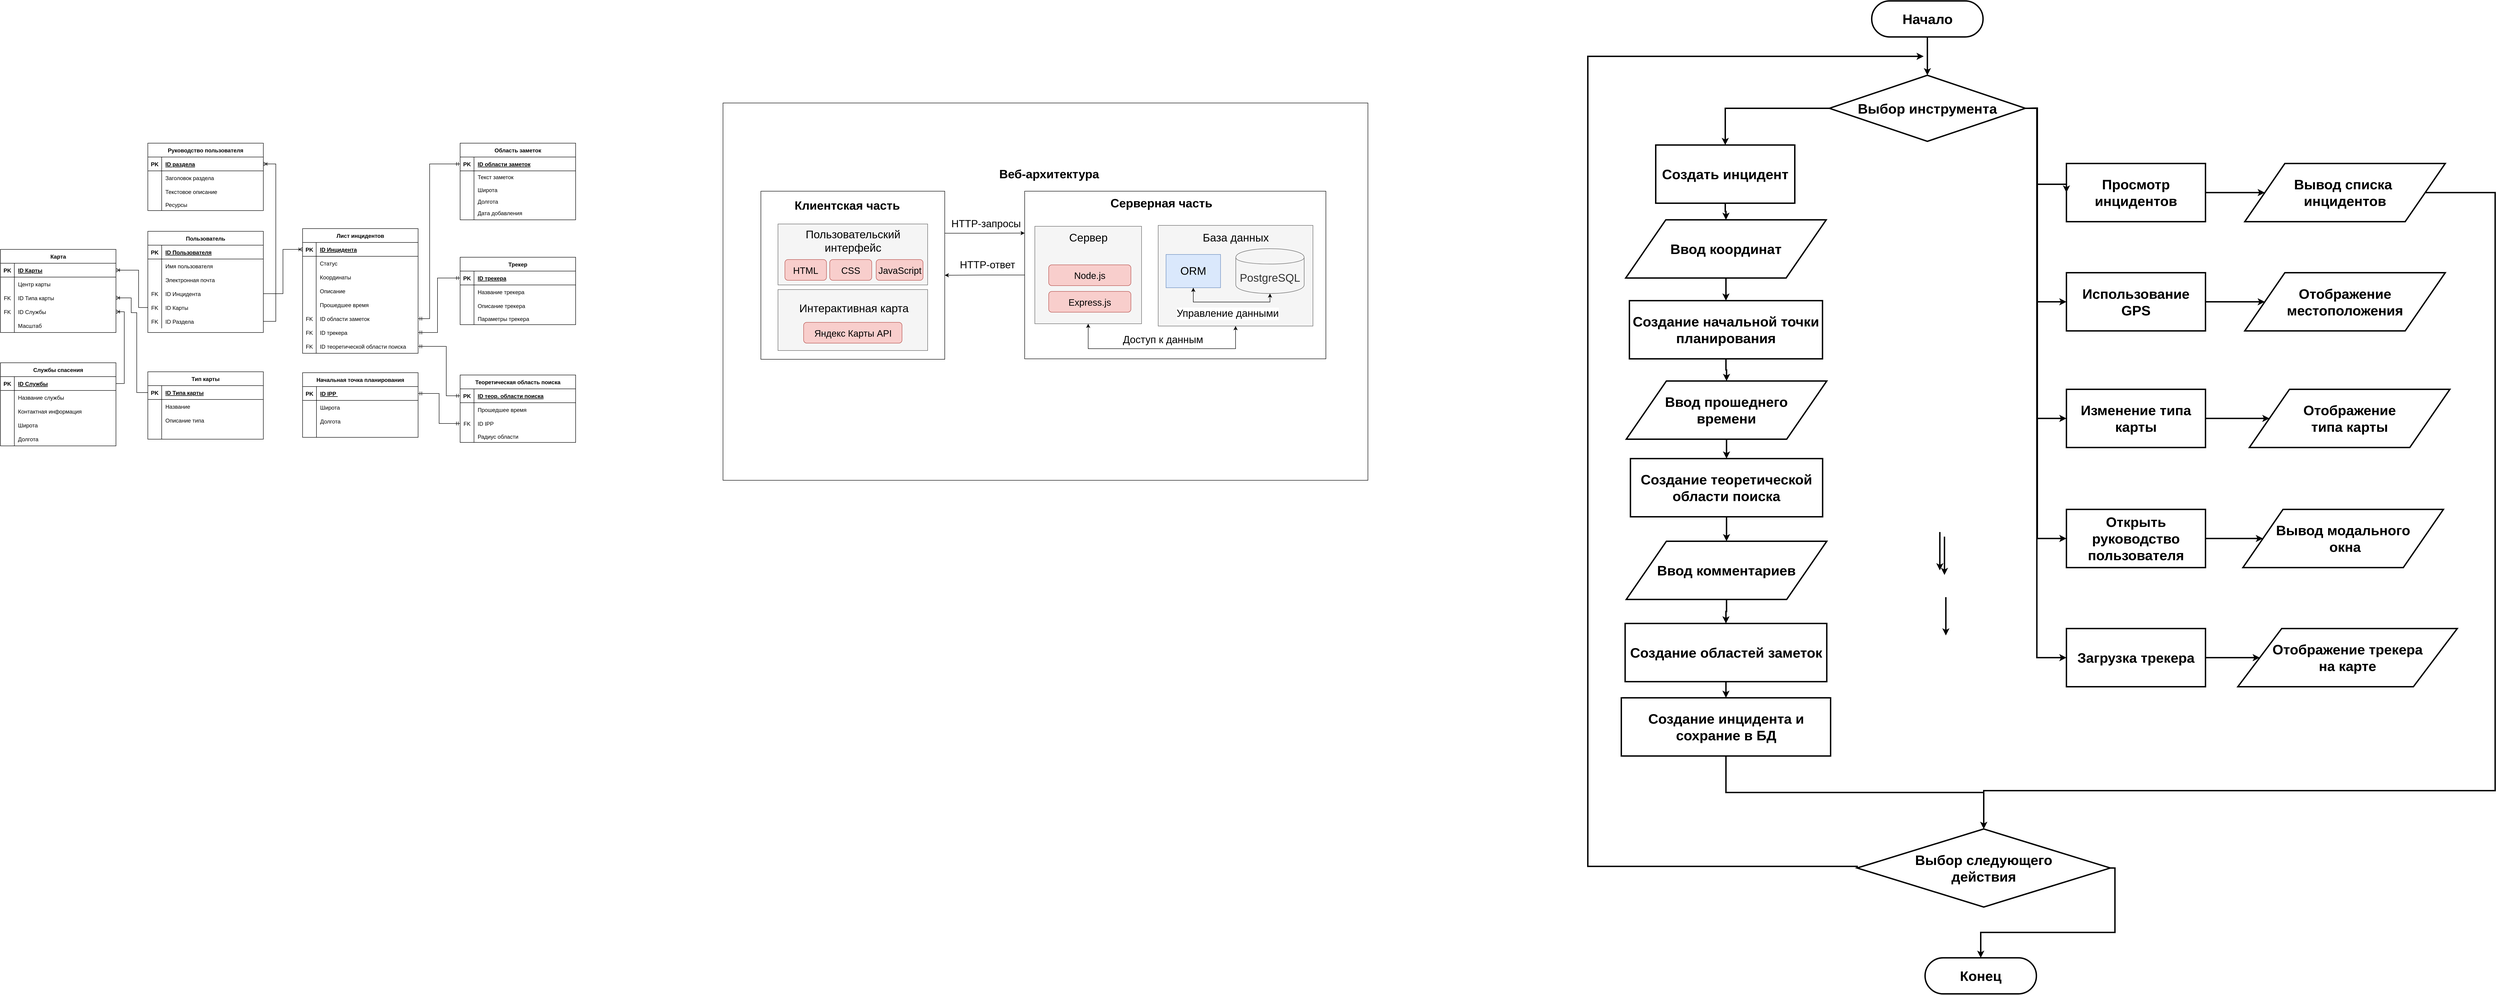 <mxfile version="24.5.2" type="github">
  <diagram id="R2lEEEUBdFMjLlhIrx00" name="Page-1">
    <mxGraphModel dx="5091" dy="2226" grid="0" gridSize="10" guides="1" tooltips="1" connect="1" arrows="1" fold="1" page="0" pageScale="1" pageWidth="850" pageHeight="1100" math="0" shadow="0" extFonts="Permanent Marker^https://fonts.googleapis.com/css?family=Permanent+Marker">
      <root>
        <mxCell id="0" />
        <mxCell id="1" parent="0" />
        <mxCell id="alP96kUYFZO8rDHajEaq-7" value="" style="rounded=0;whiteSpace=wrap;html=1;" parent="1" vertex="1">
          <mxGeometry x="872" y="-54" width="1396" height="817" as="geometry" />
        </mxCell>
        <mxCell id="C-vyLk0tnHw3VtMMgP7b-23" value="Лист инцидентов" style="shape=table;startSize=30;container=1;collapsible=1;childLayout=tableLayout;fixedRows=1;rowLines=0;fontStyle=1;align=center;resizeLast=1;" parent="1" vertex="1">
          <mxGeometry x="-38" y="218" width="250" height="270" as="geometry" />
        </mxCell>
        <mxCell id="C-vyLk0tnHw3VtMMgP7b-24" value="" style="shape=partialRectangle;collapsible=0;dropTarget=0;pointerEvents=0;fillColor=none;points=[[0,0.5],[1,0.5]];portConstraint=eastwest;top=0;left=0;right=0;bottom=1;" parent="C-vyLk0tnHw3VtMMgP7b-23" vertex="1">
          <mxGeometry y="30" width="250" height="30" as="geometry" />
        </mxCell>
        <mxCell id="C-vyLk0tnHw3VtMMgP7b-25" value="PK" style="shape=partialRectangle;overflow=hidden;connectable=0;fillColor=none;top=0;left=0;bottom=0;right=0;fontStyle=1;" parent="C-vyLk0tnHw3VtMMgP7b-24" vertex="1">
          <mxGeometry width="29.391" height="30" as="geometry">
            <mxRectangle width="29.391" height="30" as="alternateBounds" />
          </mxGeometry>
        </mxCell>
        <mxCell id="C-vyLk0tnHw3VtMMgP7b-26" value="ID Инцидента" style="shape=partialRectangle;overflow=hidden;connectable=0;fillColor=none;top=0;left=0;bottom=0;right=0;align=left;spacingLeft=6;fontStyle=5;" parent="C-vyLk0tnHw3VtMMgP7b-24" vertex="1">
          <mxGeometry x="29.391" width="220.609" height="30" as="geometry">
            <mxRectangle width="220.609" height="30" as="alternateBounds" />
          </mxGeometry>
        </mxCell>
        <mxCell id="C-vyLk0tnHw3VtMMgP7b-27" value="" style="shape=partialRectangle;collapsible=0;dropTarget=0;pointerEvents=0;fillColor=none;points=[[0,0.5],[1,0.5]];portConstraint=eastwest;top=0;left=0;right=0;bottom=0;" parent="C-vyLk0tnHw3VtMMgP7b-23" vertex="1">
          <mxGeometry y="60" width="250" height="30" as="geometry" />
        </mxCell>
        <mxCell id="C-vyLk0tnHw3VtMMgP7b-28" value="" style="shape=partialRectangle;overflow=hidden;connectable=0;fillColor=none;top=0;left=0;bottom=0;right=0;" parent="C-vyLk0tnHw3VtMMgP7b-27" vertex="1">
          <mxGeometry width="29.391" height="30" as="geometry">
            <mxRectangle width="29.391" height="30" as="alternateBounds" />
          </mxGeometry>
        </mxCell>
        <mxCell id="C-vyLk0tnHw3VtMMgP7b-29" value="Статус" style="shape=partialRectangle;overflow=hidden;connectable=0;fillColor=none;top=0;left=0;bottom=0;right=0;align=left;spacingLeft=6;" parent="C-vyLk0tnHw3VtMMgP7b-27" vertex="1">
          <mxGeometry x="29.391" width="220.609" height="30" as="geometry">
            <mxRectangle width="220.609" height="30" as="alternateBounds" />
          </mxGeometry>
        </mxCell>
        <mxCell id="3NMLfeWgllVrvbRj8YYS-1" value="" style="shape=partialRectangle;collapsible=0;dropTarget=0;pointerEvents=0;fillColor=none;points=[[0,0.5],[1,0.5]];portConstraint=eastwest;top=0;left=0;right=0;bottom=0;" parent="C-vyLk0tnHw3VtMMgP7b-23" vertex="1">
          <mxGeometry y="90" width="250" height="30" as="geometry" />
        </mxCell>
        <mxCell id="3NMLfeWgllVrvbRj8YYS-2" value="" style="shape=partialRectangle;overflow=hidden;connectable=0;fillColor=none;top=0;left=0;bottom=0;right=0;" parent="3NMLfeWgllVrvbRj8YYS-1" vertex="1">
          <mxGeometry width="29.391" height="30" as="geometry">
            <mxRectangle width="29.391" height="30" as="alternateBounds" />
          </mxGeometry>
        </mxCell>
        <mxCell id="3NMLfeWgllVrvbRj8YYS-3" value="Координаты" style="shape=partialRectangle;overflow=hidden;connectable=0;fillColor=none;top=0;left=0;bottom=0;right=0;align=left;spacingLeft=6;" parent="3NMLfeWgllVrvbRj8YYS-1" vertex="1">
          <mxGeometry x="29.391" width="220.609" height="30" as="geometry">
            <mxRectangle width="220.609" height="30" as="alternateBounds" />
          </mxGeometry>
        </mxCell>
        <mxCell id="3NMLfeWgllVrvbRj8YYS-4" value="" style="shape=partialRectangle;collapsible=0;dropTarget=0;pointerEvents=0;fillColor=none;points=[[0,0.5],[1,0.5]];portConstraint=eastwest;top=0;left=0;right=0;bottom=0;" parent="C-vyLk0tnHw3VtMMgP7b-23" vertex="1">
          <mxGeometry y="120" width="250" height="30" as="geometry" />
        </mxCell>
        <mxCell id="3NMLfeWgllVrvbRj8YYS-5" value="" style="shape=partialRectangle;overflow=hidden;connectable=0;fillColor=none;top=0;left=0;bottom=0;right=0;" parent="3NMLfeWgllVrvbRj8YYS-4" vertex="1">
          <mxGeometry width="29.391" height="30" as="geometry">
            <mxRectangle width="29.391" height="30" as="alternateBounds" />
          </mxGeometry>
        </mxCell>
        <mxCell id="3NMLfeWgllVrvbRj8YYS-6" value="Описание" style="shape=partialRectangle;overflow=hidden;connectable=0;fillColor=none;top=0;left=0;bottom=0;right=0;align=left;spacingLeft=6;" parent="3NMLfeWgllVrvbRj8YYS-4" vertex="1">
          <mxGeometry x="29.391" width="220.609" height="30" as="geometry">
            <mxRectangle width="220.609" height="30" as="alternateBounds" />
          </mxGeometry>
        </mxCell>
        <mxCell id="Bs1vA-uxQ35dqyC47Zw_-122" value="" style="shape=partialRectangle;collapsible=0;dropTarget=0;pointerEvents=0;fillColor=none;points=[[0,0.5],[1,0.5]];portConstraint=eastwest;top=0;left=0;right=0;bottom=0;" parent="C-vyLk0tnHw3VtMMgP7b-23" vertex="1">
          <mxGeometry y="150" width="250" height="30" as="geometry" />
        </mxCell>
        <mxCell id="Bs1vA-uxQ35dqyC47Zw_-123" value="" style="shape=partialRectangle;overflow=hidden;connectable=0;fillColor=none;top=0;left=0;bottom=0;right=0;" parent="Bs1vA-uxQ35dqyC47Zw_-122" vertex="1">
          <mxGeometry width="29.391" height="30" as="geometry">
            <mxRectangle width="29.391" height="30" as="alternateBounds" />
          </mxGeometry>
        </mxCell>
        <mxCell id="Bs1vA-uxQ35dqyC47Zw_-124" value="Прошедшее время" style="shape=partialRectangle;overflow=hidden;connectable=0;fillColor=none;top=0;left=0;bottom=0;right=0;align=left;spacingLeft=6;" parent="Bs1vA-uxQ35dqyC47Zw_-122" vertex="1">
          <mxGeometry x="29.391" width="220.609" height="30" as="geometry">
            <mxRectangle width="220.609" height="30" as="alternateBounds" />
          </mxGeometry>
        </mxCell>
        <mxCell id="HpB9Whj1vIc_SZPRfGOs-43" value="" style="shape=partialRectangle;collapsible=0;dropTarget=0;pointerEvents=0;fillColor=none;points=[[0,0.5],[1,0.5]];portConstraint=eastwest;top=0;left=0;right=0;bottom=0;" parent="C-vyLk0tnHw3VtMMgP7b-23" vertex="1">
          <mxGeometry y="180" width="250" height="30" as="geometry" />
        </mxCell>
        <mxCell id="HpB9Whj1vIc_SZPRfGOs-44" value="FK" style="shape=partialRectangle;overflow=hidden;connectable=0;fillColor=none;top=0;left=0;bottom=0;right=0;" parent="HpB9Whj1vIc_SZPRfGOs-43" vertex="1">
          <mxGeometry width="29.391" height="30" as="geometry">
            <mxRectangle width="29.391" height="30" as="alternateBounds" />
          </mxGeometry>
        </mxCell>
        <mxCell id="HpB9Whj1vIc_SZPRfGOs-45" value="ID области заметок" style="shape=partialRectangle;overflow=hidden;connectable=0;fillColor=none;top=0;left=0;bottom=0;right=0;align=left;spacingLeft=6;" parent="HpB9Whj1vIc_SZPRfGOs-43" vertex="1">
          <mxGeometry x="29.391" width="220.609" height="30" as="geometry">
            <mxRectangle width="220.609" height="30" as="alternateBounds" />
          </mxGeometry>
        </mxCell>
        <mxCell id="HpB9Whj1vIc_SZPRfGOs-46" value="" style="shape=partialRectangle;collapsible=0;dropTarget=0;pointerEvents=0;fillColor=none;points=[[0,0.5],[1,0.5]];portConstraint=eastwest;top=0;left=0;right=0;bottom=0;" parent="C-vyLk0tnHw3VtMMgP7b-23" vertex="1">
          <mxGeometry y="210" width="250" height="30" as="geometry" />
        </mxCell>
        <mxCell id="HpB9Whj1vIc_SZPRfGOs-47" value="FK" style="shape=partialRectangle;overflow=hidden;connectable=0;fillColor=none;top=0;left=0;bottom=0;right=0;" parent="HpB9Whj1vIc_SZPRfGOs-46" vertex="1">
          <mxGeometry width="29.391" height="30" as="geometry">
            <mxRectangle width="29.391" height="30" as="alternateBounds" />
          </mxGeometry>
        </mxCell>
        <mxCell id="HpB9Whj1vIc_SZPRfGOs-48" value="ID трекера" style="shape=partialRectangle;overflow=hidden;connectable=0;fillColor=none;top=0;left=0;bottom=0;right=0;align=left;spacingLeft=6;" parent="HpB9Whj1vIc_SZPRfGOs-46" vertex="1">
          <mxGeometry x="29.391" width="220.609" height="30" as="geometry">
            <mxRectangle width="220.609" height="30" as="alternateBounds" />
          </mxGeometry>
        </mxCell>
        <mxCell id="HpB9Whj1vIc_SZPRfGOs-49" value="" style="shape=partialRectangle;collapsible=0;dropTarget=0;pointerEvents=0;fillColor=none;points=[[0,0.5],[1,0.5]];portConstraint=eastwest;top=0;left=0;right=0;bottom=0;" parent="C-vyLk0tnHw3VtMMgP7b-23" vertex="1">
          <mxGeometry y="240" width="250" height="30" as="geometry" />
        </mxCell>
        <mxCell id="HpB9Whj1vIc_SZPRfGOs-50" value="FK" style="shape=partialRectangle;overflow=hidden;connectable=0;fillColor=none;top=0;left=0;bottom=0;right=0;" parent="HpB9Whj1vIc_SZPRfGOs-49" vertex="1">
          <mxGeometry width="29.391" height="30" as="geometry">
            <mxRectangle width="29.391" height="30" as="alternateBounds" />
          </mxGeometry>
        </mxCell>
        <mxCell id="HpB9Whj1vIc_SZPRfGOs-51" value="ID теоретической области поиска" style="shape=partialRectangle;overflow=hidden;connectable=0;fillColor=none;top=0;left=0;bottom=0;right=0;align=left;spacingLeft=6;" parent="HpB9Whj1vIc_SZPRfGOs-49" vertex="1">
          <mxGeometry x="29.391" width="220.609" height="30" as="geometry">
            <mxRectangle width="220.609" height="30" as="alternateBounds" />
          </mxGeometry>
        </mxCell>
        <mxCell id="3NMLfeWgllVrvbRj8YYS-7" value="Область заметок" style="shape=table;startSize=30;container=1;collapsible=1;childLayout=tableLayout;fixedRows=1;rowLines=0;fontStyle=1;align=center;resizeLast=1;" parent="1" vertex="1">
          <mxGeometry x="303" y="33" width="250" height="166" as="geometry">
            <mxRectangle x="-318" y="155" width="113" height="30" as="alternateBounds" />
          </mxGeometry>
        </mxCell>
        <mxCell id="3NMLfeWgllVrvbRj8YYS-8" value="" style="shape=partialRectangle;collapsible=0;dropTarget=0;pointerEvents=0;fillColor=none;points=[[0,0.5],[1,0.5]];portConstraint=eastwest;top=0;left=0;right=0;bottom=1;" parent="3NMLfeWgllVrvbRj8YYS-7" vertex="1">
          <mxGeometry y="30" width="250" height="30" as="geometry" />
        </mxCell>
        <mxCell id="3NMLfeWgllVrvbRj8YYS-9" value="PK" style="shape=partialRectangle;overflow=hidden;connectable=0;fillColor=none;top=0;left=0;bottom=0;right=0;fontStyle=1;" parent="3NMLfeWgllVrvbRj8YYS-8" vertex="1">
          <mxGeometry width="30" height="30" as="geometry">
            <mxRectangle width="30" height="30" as="alternateBounds" />
          </mxGeometry>
        </mxCell>
        <mxCell id="3NMLfeWgllVrvbRj8YYS-10" value="ID области заметок" style="shape=partialRectangle;overflow=hidden;connectable=0;fillColor=none;top=0;left=0;bottom=0;right=0;align=left;spacingLeft=6;fontStyle=5;" parent="3NMLfeWgllVrvbRj8YYS-8" vertex="1">
          <mxGeometry x="30" width="220" height="30" as="geometry">
            <mxRectangle width="220" height="30" as="alternateBounds" />
          </mxGeometry>
        </mxCell>
        <mxCell id="3NMLfeWgllVrvbRj8YYS-11" value="" style="shape=partialRectangle;collapsible=0;dropTarget=0;pointerEvents=0;fillColor=none;points=[[0,0.5],[1,0.5]];portConstraint=eastwest;top=0;left=0;right=0;bottom=0;" parent="3NMLfeWgllVrvbRj8YYS-7" vertex="1">
          <mxGeometry y="60" width="250" height="26" as="geometry" />
        </mxCell>
        <mxCell id="3NMLfeWgllVrvbRj8YYS-12" value="" style="shape=partialRectangle;overflow=hidden;connectable=0;fillColor=none;top=0;left=0;bottom=0;right=0;" parent="3NMLfeWgllVrvbRj8YYS-11" vertex="1">
          <mxGeometry width="30" height="26" as="geometry">
            <mxRectangle width="30" height="26" as="alternateBounds" />
          </mxGeometry>
        </mxCell>
        <mxCell id="3NMLfeWgllVrvbRj8YYS-13" value="Текст заметок" style="shape=partialRectangle;overflow=hidden;connectable=0;fillColor=none;top=0;left=0;bottom=0;right=0;align=left;spacingLeft=6;" parent="3NMLfeWgllVrvbRj8YYS-11" vertex="1">
          <mxGeometry x="30" width="220" height="26" as="geometry">
            <mxRectangle width="220" height="26" as="alternateBounds" />
          </mxGeometry>
        </mxCell>
        <mxCell id="3NMLfeWgllVrvbRj8YYS-14" value="" style="shape=partialRectangle;collapsible=0;dropTarget=0;pointerEvents=0;fillColor=none;points=[[0,0.5],[1,0.5]];portConstraint=eastwest;top=0;left=0;right=0;bottom=0;" parent="3NMLfeWgllVrvbRj8YYS-7" vertex="1">
          <mxGeometry y="86" width="250" height="30" as="geometry" />
        </mxCell>
        <mxCell id="3NMLfeWgllVrvbRj8YYS-15" value="" style="shape=partialRectangle;overflow=hidden;connectable=0;fillColor=none;top=0;left=0;bottom=0;right=0;" parent="3NMLfeWgllVrvbRj8YYS-14" vertex="1">
          <mxGeometry width="30" height="30" as="geometry">
            <mxRectangle width="30" height="30" as="alternateBounds" />
          </mxGeometry>
        </mxCell>
        <mxCell id="3NMLfeWgllVrvbRj8YYS-16" value="Широта" style="shape=partialRectangle;overflow=hidden;connectable=0;fillColor=none;top=0;left=0;bottom=0;right=0;align=left;spacingLeft=6;" parent="3NMLfeWgllVrvbRj8YYS-14" vertex="1">
          <mxGeometry x="30" width="220" height="30" as="geometry">
            <mxRectangle width="220" height="30" as="alternateBounds" />
          </mxGeometry>
        </mxCell>
        <mxCell id="3NMLfeWgllVrvbRj8YYS-17" value="" style="shape=partialRectangle;collapsible=0;dropTarget=0;pointerEvents=0;fillColor=none;points=[[0,0.5],[1,0.5]];portConstraint=eastwest;top=0;left=0;right=0;bottom=0;" parent="3NMLfeWgllVrvbRj8YYS-7" vertex="1">
          <mxGeometry y="116" width="250" height="20" as="geometry" />
        </mxCell>
        <mxCell id="3NMLfeWgllVrvbRj8YYS-18" value="" style="shape=partialRectangle;overflow=hidden;connectable=0;fillColor=none;top=0;left=0;bottom=0;right=0;" parent="3NMLfeWgllVrvbRj8YYS-17" vertex="1">
          <mxGeometry width="30" height="20" as="geometry">
            <mxRectangle width="30" height="20" as="alternateBounds" />
          </mxGeometry>
        </mxCell>
        <mxCell id="3NMLfeWgllVrvbRj8YYS-19" value="Долгота" style="shape=partialRectangle;overflow=hidden;connectable=0;fillColor=none;top=0;left=0;bottom=0;right=0;align=left;spacingLeft=6;" parent="3NMLfeWgllVrvbRj8YYS-17" vertex="1">
          <mxGeometry x="30" width="220" height="20" as="geometry">
            <mxRectangle width="220" height="20" as="alternateBounds" />
          </mxGeometry>
        </mxCell>
        <mxCell id="HpB9Whj1vIc_SZPRfGOs-14" value="" style="shape=partialRectangle;collapsible=0;dropTarget=0;pointerEvents=0;fillColor=none;points=[[0,0.5],[1,0.5]];portConstraint=eastwest;top=0;left=0;right=0;bottom=0;" parent="3NMLfeWgllVrvbRj8YYS-7" vertex="1">
          <mxGeometry y="136" width="250" height="30" as="geometry" />
        </mxCell>
        <mxCell id="HpB9Whj1vIc_SZPRfGOs-15" value="" style="shape=partialRectangle;overflow=hidden;connectable=0;fillColor=none;top=0;left=0;bottom=0;right=0;" parent="HpB9Whj1vIc_SZPRfGOs-14" vertex="1">
          <mxGeometry width="30" height="30" as="geometry">
            <mxRectangle width="30" height="30" as="alternateBounds" />
          </mxGeometry>
        </mxCell>
        <mxCell id="HpB9Whj1vIc_SZPRfGOs-16" value="Дата добавления" style="shape=partialRectangle;overflow=hidden;connectable=0;fillColor=none;top=0;left=0;bottom=0;right=0;align=left;spacingLeft=6;" parent="HpB9Whj1vIc_SZPRfGOs-14" vertex="1">
          <mxGeometry x="30" width="220" height="30" as="geometry">
            <mxRectangle width="220" height="30" as="alternateBounds" />
          </mxGeometry>
        </mxCell>
        <mxCell id="alP96kUYFZO8rDHajEaq-1" value="" style="rounded=0;whiteSpace=wrap;html=1;" parent="1" vertex="1">
          <mxGeometry x="954" y="137" width="398" height="364" as="geometry" />
        </mxCell>
        <mxCell id="alP96kUYFZO8rDHajEaq-3" value="&lt;font style=&quot;font-size: 26px;&quot;&gt;&lt;b&gt;Клиентская часть&lt;/b&gt;&lt;/font&gt;" style="text;strokeColor=none;align=center;fillColor=none;html=1;verticalAlign=middle;whiteSpace=wrap;rounded=0;" parent="1" vertex="1">
          <mxGeometry x="957" y="148" width="368" height="39" as="geometry" />
        </mxCell>
        <mxCell id="alP96kUYFZO8rDHajEaq-4" value="" style="rounded=0;whiteSpace=wrap;html=1;" parent="1" vertex="1">
          <mxGeometry x="1525" y="137" width="652" height="363" as="geometry" />
        </mxCell>
        <mxCell id="alP96kUYFZO8rDHajEaq-5" value="&lt;font style=&quot;font-size: 26px;&quot;&gt;&lt;b&gt;Серверная часть&lt;/b&gt;&lt;/font&gt;" style="text;strokeColor=none;align=center;fillColor=none;html=1;verticalAlign=middle;whiteSpace=wrap;rounded=0;" parent="1" vertex="1">
          <mxGeometry x="1686.5" y="145" width="268" height="36" as="geometry" />
        </mxCell>
        <mxCell id="alP96kUYFZO8rDHajEaq-6" style="edgeStyle=orthogonalEdgeStyle;rounded=0;orthogonalLoop=1;jettySize=auto;html=1;exitX=0.5;exitY=1;exitDx=0;exitDy=0;" parent="1" source="alP96kUYFZO8rDHajEaq-5" target="alP96kUYFZO8rDHajEaq-5" edge="1">
          <mxGeometry relative="1" as="geometry" />
        </mxCell>
        <mxCell id="alP96kUYFZO8rDHajEaq-9" value="&lt;font style=&quot;font-size: 26px;&quot;&gt;&lt;b&gt;Веб-архитектура&lt;/b&gt;&lt;/font&gt;" style="text;strokeColor=none;align=center;fillColor=none;html=1;verticalAlign=middle;whiteSpace=wrap;rounded=0;" parent="1" vertex="1">
          <mxGeometry x="1436" y="85" width="284" height="30" as="geometry" />
        </mxCell>
        <mxCell id="alP96kUYFZO8rDHajEaq-10" value="" style="rounded=0;whiteSpace=wrap;html=1;fillColor=#f5f5f5;fontColor=#333333;strokeColor=#666666;" parent="1" vertex="1">
          <mxGeometry x="1547" y="213" width="231" height="211" as="geometry" />
        </mxCell>
        <mxCell id="alP96kUYFZO8rDHajEaq-14" value="" style="rounded=0;whiteSpace=wrap;html=1;fillColor=#f5f5f5;fontColor=#333333;strokeColor=#666666;" parent="1" vertex="1">
          <mxGeometry x="991" y="208" width="324" height="132" as="geometry" />
        </mxCell>
        <mxCell id="alP96kUYFZO8rDHajEaq-15" value="&lt;span style=&quot;font-size: 24px;&quot;&gt;Пользовательский интерфейс&lt;/span&gt;" style="text;strokeColor=none;align=center;fillColor=none;html=1;verticalAlign=middle;whiteSpace=wrap;rounded=0;" parent="1" vertex="1">
          <mxGeometry x="1011.5" y="215" width="283" height="59" as="geometry" />
        </mxCell>
        <mxCell id="alP96kUYFZO8rDHajEaq-20" value="" style="rounded=0;whiteSpace=wrap;html=1;fillColor=#f5f5f5;fontColor=#333333;strokeColor=#666666;" parent="1" vertex="1">
          <mxGeometry x="991" y="350" width="324" height="132" as="geometry" />
        </mxCell>
        <mxCell id="alP96kUYFZO8rDHajEaq-22" value="&lt;span style=&quot;font-size: 24px;&quot;&gt;Интерактивная карта&lt;/span&gt;" style="text;strokeColor=none;align=center;fillColor=none;html=1;verticalAlign=middle;whiteSpace=wrap;rounded=0;" parent="1" vertex="1">
          <mxGeometry x="1014" y="354" width="283" height="74" as="geometry" />
        </mxCell>
        <mxCell id="alP96kUYFZO8rDHajEaq-23" value="&lt;font style=&quot;font-size: 20px;&quot;&gt;HTML&lt;/font&gt;" style="rounded=1;whiteSpace=wrap;html=1;fillColor=#f8cecc;strokeColor=#b85450;" parent="1" vertex="1">
          <mxGeometry x="1006" y="285" width="90" height="45" as="geometry" />
        </mxCell>
        <mxCell id="alP96kUYFZO8rDHajEaq-24" value="&lt;font style=&quot;font-size: 20px;&quot;&gt;CSS&lt;/font&gt;" style="rounded=1;whiteSpace=wrap;html=1;fillColor=#f8cecc;strokeColor=#b85450;" parent="1" vertex="1">
          <mxGeometry x="1103" y="285" width="91" height="45" as="geometry" />
        </mxCell>
        <mxCell id="alP96kUYFZO8rDHajEaq-25" value="&lt;font style=&quot;font-size: 20px;&quot;&gt;JavaScript&lt;/font&gt;" style="rounded=1;whiteSpace=wrap;html=1;fillColor=#f8cecc;strokeColor=#b85450;" parent="1" vertex="1">
          <mxGeometry x="1203.5" y="285" width="101.5" height="45" as="geometry" />
        </mxCell>
        <mxCell id="alP96kUYFZO8rDHajEaq-26" value="&lt;span style=&quot;font-size: 20px;&quot;&gt;Яндекс Карты API&lt;/span&gt;" style="rounded=1;whiteSpace=wrap;html=1;fillColor=#f8cecc;strokeColor=#b85450;" parent="1" vertex="1">
          <mxGeometry x="1046.5" y="421" width="213" height="45" as="geometry" />
        </mxCell>
        <mxCell id="alP96kUYFZO8rDHajEaq-27" value="&lt;span style=&quot;font-size: 24px;&quot;&gt;Сервер&lt;/span&gt;" style="text;strokeColor=none;align=center;fillColor=none;html=1;verticalAlign=middle;whiteSpace=wrap;rounded=0;" parent="1" vertex="1">
          <mxGeometry x="1560.5" y="213" width="204" height="49" as="geometry" />
        </mxCell>
        <mxCell id="alP96kUYFZO8rDHajEaq-29" value="&lt;font style=&quot;font-size: 20px;&quot;&gt;Express.js&lt;/font&gt;" style="rounded=1;whiteSpace=wrap;html=1;fillColor=#f8cecc;strokeColor=#b85450;" parent="1" vertex="1">
          <mxGeometry x="1577" y="354" width="178" height="45" as="geometry" />
        </mxCell>
        <mxCell id="alP96kUYFZO8rDHajEaq-33" value="" style="rounded=0;whiteSpace=wrap;html=1;fillColor=#f5f5f5;fontColor=#333333;strokeColor=#666666;" parent="1" vertex="1">
          <mxGeometry x="1814" y="211" width="335" height="218" as="geometry" />
        </mxCell>
        <mxCell id="alP96kUYFZO8rDHajEaq-28" value="&lt;font style=&quot;font-size: 24px;&quot;&gt;PostgreSQL&lt;/font&gt;" style="shape=cylinder;whiteSpace=wrap;html=1;boundedLbl=1;backgroundOutline=1;fillColor=#f5f5f5;fontColor=#333333;strokeColor=#666666;" parent="1" vertex="1">
          <mxGeometry x="1982" y="261.5" width="148" height="97" as="geometry" />
        </mxCell>
        <mxCell id="alP96kUYFZO8rDHajEaq-32" value="&lt;font style=&quot;font-size: 24px;&quot;&gt;ORM&lt;/font&gt;" style="rounded=0;whiteSpace=wrap;html=1;fillColor=#dae8fc;strokeColor=#6c8ebf;" parent="1" vertex="1">
          <mxGeometry x="1831" y="274" width="118" height="72" as="geometry" />
        </mxCell>
        <mxCell id="alP96kUYFZO8rDHajEaq-34" value="&lt;span style=&quot;font-size: 24px;&quot;&gt;База данных&lt;/span&gt;" style="text;strokeColor=none;align=center;fillColor=none;html=1;verticalAlign=middle;whiteSpace=wrap;rounded=0;" parent="1" vertex="1">
          <mxGeometry x="1879.5" y="208" width="204" height="59" as="geometry" />
        </mxCell>
        <mxCell id="alP96kUYFZO8rDHajEaq-35" value="&lt;span style=&quot;font-size: 20px;&quot;&gt;Node.js&lt;/span&gt;" style="rounded=1;whiteSpace=wrap;html=1;fillColor=#f8cecc;strokeColor=#b85450;" parent="1" vertex="1">
          <mxGeometry x="1577" y="296.5" width="178" height="45" as="geometry" />
        </mxCell>
        <mxCell id="alP96kUYFZO8rDHajEaq-36" value="" style="endArrow=classic;startArrow=none;html=1;rounded=0;exitX=1;exitY=0.25;exitDx=0;exitDy=0;entryX=0;entryY=0.25;entryDx=0;entryDy=0;edgeStyle=orthogonalEdgeStyle;startFill=0;" parent="1" source="alP96kUYFZO8rDHajEaq-1" target="alP96kUYFZO8rDHajEaq-4" edge="1">
          <mxGeometry width="50" height="50" relative="1" as="geometry">
            <mxPoint x="1730" y="478" as="sourcePoint" />
            <mxPoint x="1780" y="428" as="targetPoint" />
          </mxGeometry>
        </mxCell>
        <mxCell id="alP96kUYFZO8rDHajEaq-37" value="&lt;font style=&quot;font-size: 22px;&quot;&gt;HTTP-запросы&lt;/font&gt;" style="edgeLabel;html=1;align=center;verticalAlign=middle;resizable=0;points=[];" parent="alP96kUYFZO8rDHajEaq-36" vertex="1" connectable="0">
          <mxGeometry x="0.102" y="-2" relative="1" as="geometry">
            <mxPoint x="-7" y="-22" as="offset" />
          </mxGeometry>
        </mxCell>
        <mxCell id="alP96kUYFZO8rDHajEaq-38" value="" style="endArrow=classic;startArrow=classic;html=1;rounded=0;exitX=0.5;exitY=1;exitDx=0;exitDy=0;entryX=0.5;entryY=1;entryDx=0;entryDy=0;edgeStyle=orthogonalEdgeStyle;" parent="1" source="alP96kUYFZO8rDHajEaq-10" target="alP96kUYFZO8rDHajEaq-33" edge="1">
          <mxGeometry width="50" height="50" relative="1" as="geometry">
            <mxPoint x="1713" y="471" as="sourcePoint" />
            <mxPoint x="1886" y="471" as="targetPoint" />
            <Array as="points">
              <mxPoint x="1662" y="478" />
              <mxPoint x="1982" y="478" />
            </Array>
          </mxGeometry>
        </mxCell>
        <mxCell id="alP96kUYFZO8rDHajEaq-39" value="&lt;span style=&quot;font-size: 22px;&quot;&gt;Доступ к данным&lt;/span&gt;" style="edgeLabel;html=1;align=center;verticalAlign=middle;resizable=0;points=[];" parent="alP96kUYFZO8rDHajEaq-38" vertex="1" connectable="0">
          <mxGeometry x="0.102" y="-2" relative="1" as="geometry">
            <mxPoint x="-17" y="-21" as="offset" />
          </mxGeometry>
        </mxCell>
        <mxCell id="alP96kUYFZO8rDHajEaq-40" value="" style="endArrow=classic;startArrow=classic;html=1;rounded=0;exitX=0.5;exitY=1;exitDx=0;exitDy=0;entryX=0.5;entryY=1;entryDx=0;entryDy=0;edgeStyle=orthogonalEdgeStyle;" parent="1" source="alP96kUYFZO8rDHajEaq-32" target="alP96kUYFZO8rDHajEaq-28" edge="1">
          <mxGeometry width="50" height="50" relative="1" as="geometry">
            <mxPoint x="1856" y="374" as="sourcePoint" />
            <mxPoint x="2175" y="379" as="targetPoint" />
            <Array as="points">
              <mxPoint x="1890" y="377" />
              <mxPoint x="2056" y="377" />
            </Array>
          </mxGeometry>
        </mxCell>
        <mxCell id="alP96kUYFZO8rDHajEaq-41" value="&lt;span style=&quot;font-size: 22px;&quot;&gt;Управление данными&lt;/span&gt;" style="edgeLabel;html=1;align=center;verticalAlign=middle;resizable=0;points=[];" parent="alP96kUYFZO8rDHajEaq-40" vertex="1" connectable="0">
          <mxGeometry x="0.102" y="-2" relative="1" as="geometry">
            <mxPoint x="-14" y="23" as="offset" />
          </mxGeometry>
        </mxCell>
        <mxCell id="alP96kUYFZO8rDHajEaq-42" value="" style="endArrow=classic;startArrow=none;html=1;rounded=0;exitX=0;exitY=0.5;exitDx=0;exitDy=0;entryX=1;entryY=0.5;entryDx=0;entryDy=0;edgeStyle=orthogonalEdgeStyle;startFill=0;" parent="1" source="alP96kUYFZO8rDHajEaq-4" target="alP96kUYFZO8rDHajEaq-1" edge="1">
          <mxGeometry width="50" height="50" relative="1" as="geometry">
            <mxPoint x="1436" y="306.79" as="sourcePoint" />
            <mxPoint x="1609" y="306.79" as="targetPoint" />
          </mxGeometry>
        </mxCell>
        <mxCell id="alP96kUYFZO8rDHajEaq-43" value="&lt;font style=&quot;font-size: 22px;&quot;&gt;HTTP-ответ&lt;/font&gt;" style="edgeLabel;html=1;align=center;verticalAlign=middle;resizable=0;points=[];" parent="alP96kUYFZO8rDHajEaq-42" vertex="1" connectable="0">
          <mxGeometry x="0.102" y="-2" relative="1" as="geometry">
            <mxPoint x="14" y="-20" as="offset" />
          </mxGeometry>
        </mxCell>
        <mxCell id="Bs1vA-uxQ35dqyC47Zw_-14" value="Службы спасения" style="shape=table;startSize=30;container=1;collapsible=1;childLayout=tableLayout;fixedRows=1;rowLines=0;fontStyle=1;align=center;resizeLast=1;" parent="1" vertex="1">
          <mxGeometry x="-692" y="508.5" width="250" height="180" as="geometry">
            <mxRectangle x="-318" y="155" width="113" height="30" as="alternateBounds" />
          </mxGeometry>
        </mxCell>
        <mxCell id="Bs1vA-uxQ35dqyC47Zw_-15" value="" style="shape=partialRectangle;collapsible=0;dropTarget=0;pointerEvents=0;fillColor=none;points=[[0,0.5],[1,0.5]];portConstraint=eastwest;top=0;left=0;right=0;bottom=1;" parent="Bs1vA-uxQ35dqyC47Zw_-14" vertex="1">
          <mxGeometry y="30" width="250" height="30" as="geometry" />
        </mxCell>
        <mxCell id="Bs1vA-uxQ35dqyC47Zw_-16" value="PK" style="shape=partialRectangle;overflow=hidden;connectable=0;fillColor=none;top=0;left=0;bottom=0;right=0;fontStyle=1;" parent="Bs1vA-uxQ35dqyC47Zw_-15" vertex="1">
          <mxGeometry width="30" height="30" as="geometry">
            <mxRectangle width="30" height="30" as="alternateBounds" />
          </mxGeometry>
        </mxCell>
        <mxCell id="Bs1vA-uxQ35dqyC47Zw_-17" value="ID Службы" style="shape=partialRectangle;overflow=hidden;connectable=0;fillColor=none;top=0;left=0;bottom=0;right=0;align=left;spacingLeft=6;fontStyle=5;" parent="Bs1vA-uxQ35dqyC47Zw_-15" vertex="1">
          <mxGeometry x="30" width="220" height="30" as="geometry">
            <mxRectangle width="220" height="30" as="alternateBounds" />
          </mxGeometry>
        </mxCell>
        <mxCell id="Bs1vA-uxQ35dqyC47Zw_-18" value="" style="shape=partialRectangle;collapsible=0;dropTarget=0;pointerEvents=0;fillColor=none;points=[[0,0.5],[1,0.5]];portConstraint=eastwest;top=0;left=0;right=0;bottom=0;" parent="Bs1vA-uxQ35dqyC47Zw_-14" vertex="1">
          <mxGeometry y="60" width="250" height="30" as="geometry" />
        </mxCell>
        <mxCell id="Bs1vA-uxQ35dqyC47Zw_-19" value="" style="shape=partialRectangle;overflow=hidden;connectable=0;fillColor=none;top=0;left=0;bottom=0;right=0;" parent="Bs1vA-uxQ35dqyC47Zw_-18" vertex="1">
          <mxGeometry width="30" height="30" as="geometry">
            <mxRectangle width="30" height="30" as="alternateBounds" />
          </mxGeometry>
        </mxCell>
        <mxCell id="Bs1vA-uxQ35dqyC47Zw_-20" value="Название службы" style="shape=partialRectangle;overflow=hidden;connectable=0;fillColor=none;top=0;left=0;bottom=0;right=0;align=left;spacingLeft=6;" parent="Bs1vA-uxQ35dqyC47Zw_-18" vertex="1">
          <mxGeometry x="30" width="220" height="30" as="geometry">
            <mxRectangle width="220" height="30" as="alternateBounds" />
          </mxGeometry>
        </mxCell>
        <mxCell id="Bs1vA-uxQ35dqyC47Zw_-21" value="" style="shape=partialRectangle;collapsible=0;dropTarget=0;pointerEvents=0;fillColor=none;points=[[0,0.5],[1,0.5]];portConstraint=eastwest;top=0;left=0;right=0;bottom=0;" parent="Bs1vA-uxQ35dqyC47Zw_-14" vertex="1">
          <mxGeometry y="90" width="250" height="30" as="geometry" />
        </mxCell>
        <mxCell id="Bs1vA-uxQ35dqyC47Zw_-22" value="" style="shape=partialRectangle;overflow=hidden;connectable=0;fillColor=none;top=0;left=0;bottom=0;right=0;" parent="Bs1vA-uxQ35dqyC47Zw_-21" vertex="1">
          <mxGeometry width="30" height="30" as="geometry">
            <mxRectangle width="30" height="30" as="alternateBounds" />
          </mxGeometry>
        </mxCell>
        <mxCell id="Bs1vA-uxQ35dqyC47Zw_-23" value="Контактная информация" style="shape=partialRectangle;overflow=hidden;connectable=0;fillColor=none;top=0;left=0;bottom=0;right=0;align=left;spacingLeft=6;" parent="Bs1vA-uxQ35dqyC47Zw_-21" vertex="1">
          <mxGeometry x="30" width="220" height="30" as="geometry">
            <mxRectangle width="220" height="30" as="alternateBounds" />
          </mxGeometry>
        </mxCell>
        <mxCell id="Bs1vA-uxQ35dqyC47Zw_-24" value="" style="shape=partialRectangle;collapsible=0;dropTarget=0;pointerEvents=0;fillColor=none;points=[[0,0.5],[1,0.5]];portConstraint=eastwest;top=0;left=0;right=0;bottom=0;" parent="Bs1vA-uxQ35dqyC47Zw_-14" vertex="1">
          <mxGeometry y="120" width="250" height="30" as="geometry" />
        </mxCell>
        <mxCell id="Bs1vA-uxQ35dqyC47Zw_-25" value="" style="shape=partialRectangle;overflow=hidden;connectable=0;fillColor=none;top=0;left=0;bottom=0;right=0;" parent="Bs1vA-uxQ35dqyC47Zw_-24" vertex="1">
          <mxGeometry width="30" height="30" as="geometry">
            <mxRectangle width="30" height="30" as="alternateBounds" />
          </mxGeometry>
        </mxCell>
        <mxCell id="Bs1vA-uxQ35dqyC47Zw_-26" value="Широта" style="shape=partialRectangle;overflow=hidden;connectable=0;fillColor=none;top=0;left=0;bottom=0;right=0;align=left;spacingLeft=6;" parent="Bs1vA-uxQ35dqyC47Zw_-24" vertex="1">
          <mxGeometry x="30" width="220" height="30" as="geometry">
            <mxRectangle width="220" height="30" as="alternateBounds" />
          </mxGeometry>
        </mxCell>
        <mxCell id="HpB9Whj1vIc_SZPRfGOs-17" value="" style="shape=partialRectangle;collapsible=0;dropTarget=0;pointerEvents=0;fillColor=none;points=[[0,0.5],[1,0.5]];portConstraint=eastwest;top=0;left=0;right=0;bottom=0;" parent="Bs1vA-uxQ35dqyC47Zw_-14" vertex="1">
          <mxGeometry y="150" width="250" height="30" as="geometry" />
        </mxCell>
        <mxCell id="HpB9Whj1vIc_SZPRfGOs-18" value="" style="shape=partialRectangle;overflow=hidden;connectable=0;fillColor=none;top=0;left=0;bottom=0;right=0;" parent="HpB9Whj1vIc_SZPRfGOs-17" vertex="1">
          <mxGeometry width="30" height="30" as="geometry">
            <mxRectangle width="30" height="30" as="alternateBounds" />
          </mxGeometry>
        </mxCell>
        <mxCell id="HpB9Whj1vIc_SZPRfGOs-19" value="Долгота" style="shape=partialRectangle;overflow=hidden;connectable=0;fillColor=none;top=0;left=0;bottom=0;right=0;align=left;spacingLeft=6;" parent="HpB9Whj1vIc_SZPRfGOs-17" vertex="1">
          <mxGeometry x="30" width="220" height="30" as="geometry">
            <mxRectangle width="220" height="30" as="alternateBounds" />
          </mxGeometry>
        </mxCell>
        <mxCell id="Bs1vA-uxQ35dqyC47Zw_-53" value="Начальная точка планирования" style="shape=table;startSize=30;container=1;collapsible=1;childLayout=tableLayout;fixedRows=1;rowLines=0;fontStyle=1;align=center;resizeLast=1;" parent="1" vertex="1">
          <mxGeometry x="-38" y="530" width="250" height="140" as="geometry">
            <mxRectangle x="-318" y="155" width="113" height="30" as="alternateBounds" />
          </mxGeometry>
        </mxCell>
        <mxCell id="Bs1vA-uxQ35dqyC47Zw_-54" value="" style="shape=partialRectangle;collapsible=0;dropTarget=0;pointerEvents=0;fillColor=none;points=[[0,0.5],[1,0.5]];portConstraint=eastwest;top=0;left=0;right=0;bottom=1;" parent="Bs1vA-uxQ35dqyC47Zw_-53" vertex="1">
          <mxGeometry y="30" width="250" height="30" as="geometry" />
        </mxCell>
        <mxCell id="Bs1vA-uxQ35dqyC47Zw_-55" value="PK" style="shape=partialRectangle;overflow=hidden;connectable=0;fillColor=none;top=0;left=0;bottom=0;right=0;fontStyle=1;" parent="Bs1vA-uxQ35dqyC47Zw_-54" vertex="1">
          <mxGeometry width="30" height="30" as="geometry">
            <mxRectangle width="30" height="30" as="alternateBounds" />
          </mxGeometry>
        </mxCell>
        <mxCell id="Bs1vA-uxQ35dqyC47Zw_-56" value="ID IPP " style="shape=partialRectangle;overflow=hidden;connectable=0;fillColor=none;top=0;left=0;bottom=0;right=0;align=left;spacingLeft=6;fontStyle=5;" parent="Bs1vA-uxQ35dqyC47Zw_-54" vertex="1">
          <mxGeometry x="30" width="220" height="30" as="geometry">
            <mxRectangle width="220" height="30" as="alternateBounds" />
          </mxGeometry>
        </mxCell>
        <mxCell id="Bs1vA-uxQ35dqyC47Zw_-57" value="" style="shape=partialRectangle;collapsible=0;dropTarget=0;pointerEvents=0;fillColor=none;points=[[0,0.5],[1,0.5]];portConstraint=eastwest;top=0;left=0;right=0;bottom=0;" parent="Bs1vA-uxQ35dqyC47Zw_-53" vertex="1">
          <mxGeometry y="60" width="250" height="30" as="geometry" />
        </mxCell>
        <mxCell id="Bs1vA-uxQ35dqyC47Zw_-58" value="" style="shape=partialRectangle;overflow=hidden;connectable=0;fillColor=none;top=0;left=0;bottom=0;right=0;" parent="Bs1vA-uxQ35dqyC47Zw_-57" vertex="1">
          <mxGeometry width="30" height="30" as="geometry">
            <mxRectangle width="30" height="30" as="alternateBounds" />
          </mxGeometry>
        </mxCell>
        <mxCell id="Bs1vA-uxQ35dqyC47Zw_-59" value="Широта" style="shape=partialRectangle;overflow=hidden;connectable=0;fillColor=none;top=0;left=0;bottom=0;right=0;align=left;spacingLeft=6;" parent="Bs1vA-uxQ35dqyC47Zw_-57" vertex="1">
          <mxGeometry x="30" width="220" height="30" as="geometry">
            <mxRectangle width="220" height="30" as="alternateBounds" />
          </mxGeometry>
        </mxCell>
        <mxCell id="Bs1vA-uxQ35dqyC47Zw_-60" value="" style="shape=partialRectangle;collapsible=0;dropTarget=0;pointerEvents=0;fillColor=none;points=[[0,0.5],[1,0.5]];portConstraint=eastwest;top=0;left=0;right=0;bottom=0;" parent="Bs1vA-uxQ35dqyC47Zw_-53" vertex="1">
          <mxGeometry y="90" width="250" height="30" as="geometry" />
        </mxCell>
        <mxCell id="Bs1vA-uxQ35dqyC47Zw_-61" value="" style="shape=partialRectangle;overflow=hidden;connectable=0;fillColor=none;top=0;left=0;bottom=0;right=0;" parent="Bs1vA-uxQ35dqyC47Zw_-60" vertex="1">
          <mxGeometry width="30" height="30" as="geometry">
            <mxRectangle width="30" height="30" as="alternateBounds" />
          </mxGeometry>
        </mxCell>
        <mxCell id="Bs1vA-uxQ35dqyC47Zw_-62" value="Долгота" style="shape=partialRectangle;overflow=hidden;connectable=0;fillColor=none;top=0;left=0;bottom=0;right=0;align=left;spacingLeft=6;" parent="Bs1vA-uxQ35dqyC47Zw_-60" vertex="1">
          <mxGeometry x="30" width="220" height="30" as="geometry">
            <mxRectangle width="220" height="30" as="alternateBounds" />
          </mxGeometry>
        </mxCell>
        <mxCell id="Bs1vA-uxQ35dqyC47Zw_-63" value="" style="shape=partialRectangle;collapsible=0;dropTarget=0;pointerEvents=0;fillColor=none;points=[[0,0.5],[1,0.5]];portConstraint=eastwest;top=0;left=0;right=0;bottom=0;" parent="Bs1vA-uxQ35dqyC47Zw_-53" vertex="1">
          <mxGeometry y="120" width="250" height="20" as="geometry" />
        </mxCell>
        <mxCell id="Bs1vA-uxQ35dqyC47Zw_-64" value="" style="shape=partialRectangle;overflow=hidden;connectable=0;fillColor=none;top=0;left=0;bottom=0;right=0;" parent="Bs1vA-uxQ35dqyC47Zw_-63" vertex="1">
          <mxGeometry width="30" height="20" as="geometry">
            <mxRectangle width="30" height="20" as="alternateBounds" />
          </mxGeometry>
        </mxCell>
        <mxCell id="Bs1vA-uxQ35dqyC47Zw_-65" value="" style="shape=partialRectangle;overflow=hidden;connectable=0;fillColor=none;top=0;left=0;bottom=0;right=0;align=left;spacingLeft=6;" parent="Bs1vA-uxQ35dqyC47Zw_-63" vertex="1">
          <mxGeometry x="30" width="220" height="20" as="geometry">
            <mxRectangle width="220" height="20" as="alternateBounds" />
          </mxGeometry>
        </mxCell>
        <mxCell id="Bs1vA-uxQ35dqyC47Zw_-66" value="Пользователь" style="shape=table;startSize=30;container=1;collapsible=1;childLayout=tableLayout;fixedRows=1;rowLines=0;fontStyle=1;align=center;resizeLast=1;" parent="1" vertex="1">
          <mxGeometry x="-373" y="223.93" width="250" height="219.069" as="geometry">
            <mxRectangle x="-318" y="155" width="113" height="30" as="alternateBounds" />
          </mxGeometry>
        </mxCell>
        <mxCell id="Bs1vA-uxQ35dqyC47Zw_-67" value="" style="shape=partialRectangle;collapsible=0;dropTarget=0;pointerEvents=0;fillColor=none;points=[[0,0.5],[1,0.5]];portConstraint=eastwest;top=0;left=0;right=0;bottom=1;" parent="Bs1vA-uxQ35dqyC47Zw_-66" vertex="1">
          <mxGeometry y="30" width="250" height="30" as="geometry" />
        </mxCell>
        <mxCell id="Bs1vA-uxQ35dqyC47Zw_-68" value="PK" style="shape=partialRectangle;overflow=hidden;connectable=0;fillColor=none;top=0;left=0;bottom=0;right=0;fontStyle=1;" parent="Bs1vA-uxQ35dqyC47Zw_-67" vertex="1">
          <mxGeometry width="30" height="30" as="geometry">
            <mxRectangle width="30" height="30" as="alternateBounds" />
          </mxGeometry>
        </mxCell>
        <mxCell id="Bs1vA-uxQ35dqyC47Zw_-69" value="ID Пользователя" style="shape=partialRectangle;overflow=hidden;connectable=0;fillColor=none;top=0;left=0;bottom=0;right=0;align=left;spacingLeft=6;fontStyle=5;" parent="Bs1vA-uxQ35dqyC47Zw_-67" vertex="1">
          <mxGeometry x="30" width="220" height="30" as="geometry">
            <mxRectangle width="220" height="30" as="alternateBounds" />
          </mxGeometry>
        </mxCell>
        <mxCell id="Bs1vA-uxQ35dqyC47Zw_-70" value="" style="shape=partialRectangle;collapsible=0;dropTarget=0;pointerEvents=0;fillColor=none;points=[[0,0.5],[1,0.5]];portConstraint=eastwest;top=0;left=0;right=0;bottom=0;" parent="Bs1vA-uxQ35dqyC47Zw_-66" vertex="1">
          <mxGeometry y="60" width="250" height="30" as="geometry" />
        </mxCell>
        <mxCell id="Bs1vA-uxQ35dqyC47Zw_-71" value="" style="shape=partialRectangle;overflow=hidden;connectable=0;fillColor=none;top=0;left=0;bottom=0;right=0;" parent="Bs1vA-uxQ35dqyC47Zw_-70" vertex="1">
          <mxGeometry width="30" height="30" as="geometry">
            <mxRectangle width="30" height="30" as="alternateBounds" />
          </mxGeometry>
        </mxCell>
        <mxCell id="Bs1vA-uxQ35dqyC47Zw_-72" value="Имя пользователя" style="shape=partialRectangle;overflow=hidden;connectable=0;fillColor=none;top=0;left=0;bottom=0;right=0;align=left;spacingLeft=6;" parent="Bs1vA-uxQ35dqyC47Zw_-70" vertex="1">
          <mxGeometry x="30" width="220" height="30" as="geometry">
            <mxRectangle width="220" height="30" as="alternateBounds" />
          </mxGeometry>
        </mxCell>
        <mxCell id="Bs1vA-uxQ35dqyC47Zw_-73" value="" style="shape=partialRectangle;collapsible=0;dropTarget=0;pointerEvents=0;fillColor=none;points=[[0,0.5],[1,0.5]];portConstraint=eastwest;top=0;left=0;right=0;bottom=0;" parent="Bs1vA-uxQ35dqyC47Zw_-66" vertex="1">
          <mxGeometry y="90" width="250" height="30" as="geometry" />
        </mxCell>
        <mxCell id="Bs1vA-uxQ35dqyC47Zw_-74" value="" style="shape=partialRectangle;overflow=hidden;connectable=0;fillColor=none;top=0;left=0;bottom=0;right=0;" parent="Bs1vA-uxQ35dqyC47Zw_-73" vertex="1">
          <mxGeometry width="30" height="30" as="geometry">
            <mxRectangle width="30" height="30" as="alternateBounds" />
          </mxGeometry>
        </mxCell>
        <mxCell id="Bs1vA-uxQ35dqyC47Zw_-75" value="Электронная почта" style="shape=partialRectangle;overflow=hidden;connectable=0;fillColor=none;top=0;left=0;bottom=0;right=0;align=left;spacingLeft=6;" parent="Bs1vA-uxQ35dqyC47Zw_-73" vertex="1">
          <mxGeometry x="30" width="220" height="30" as="geometry">
            <mxRectangle width="220" height="30" as="alternateBounds" />
          </mxGeometry>
        </mxCell>
        <mxCell id="Bs1vA-uxQ35dqyC47Zw_-76" value="" style="shape=partialRectangle;collapsible=0;dropTarget=0;pointerEvents=0;fillColor=none;points=[[0,0.5],[1,0.5]];portConstraint=eastwest;top=0;left=0;right=0;bottom=0;" parent="Bs1vA-uxQ35dqyC47Zw_-66" vertex="1">
          <mxGeometry y="120" width="250" height="30" as="geometry" />
        </mxCell>
        <mxCell id="Bs1vA-uxQ35dqyC47Zw_-77" value="FK" style="shape=partialRectangle;overflow=hidden;connectable=0;fillColor=none;top=0;left=0;bottom=0;right=0;" parent="Bs1vA-uxQ35dqyC47Zw_-76" vertex="1">
          <mxGeometry width="30" height="30" as="geometry">
            <mxRectangle width="30" height="30" as="alternateBounds" />
          </mxGeometry>
        </mxCell>
        <mxCell id="Bs1vA-uxQ35dqyC47Zw_-78" value="ID Инцидента" style="shape=partialRectangle;overflow=hidden;connectable=0;fillColor=none;top=0;left=0;bottom=0;right=0;align=left;spacingLeft=6;" parent="Bs1vA-uxQ35dqyC47Zw_-76" vertex="1">
          <mxGeometry x="30" width="220" height="30" as="geometry">
            <mxRectangle width="220" height="30" as="alternateBounds" />
          </mxGeometry>
        </mxCell>
        <mxCell id="HpB9Whj1vIc_SZPRfGOs-64" value="" style="shape=partialRectangle;collapsible=0;dropTarget=0;pointerEvents=0;fillColor=none;points=[[0,0.5],[1,0.5]];portConstraint=eastwest;top=0;left=0;right=0;bottom=0;" parent="Bs1vA-uxQ35dqyC47Zw_-66" vertex="1">
          <mxGeometry y="150" width="250" height="30" as="geometry" />
        </mxCell>
        <mxCell id="HpB9Whj1vIc_SZPRfGOs-65" value="FK" style="shape=partialRectangle;overflow=hidden;connectable=0;fillColor=none;top=0;left=0;bottom=0;right=0;" parent="HpB9Whj1vIc_SZPRfGOs-64" vertex="1">
          <mxGeometry width="30" height="30" as="geometry">
            <mxRectangle width="30" height="30" as="alternateBounds" />
          </mxGeometry>
        </mxCell>
        <mxCell id="HpB9Whj1vIc_SZPRfGOs-66" value="ID Карты" style="shape=partialRectangle;overflow=hidden;connectable=0;fillColor=none;top=0;left=0;bottom=0;right=0;align=left;spacingLeft=6;" parent="HpB9Whj1vIc_SZPRfGOs-64" vertex="1">
          <mxGeometry x="30" width="220" height="30" as="geometry">
            <mxRectangle width="220" height="30" as="alternateBounds" />
          </mxGeometry>
        </mxCell>
        <mxCell id="HpB9Whj1vIc_SZPRfGOs-70" value="" style="shape=partialRectangle;collapsible=0;dropTarget=0;pointerEvents=0;fillColor=none;points=[[0,0.5],[1,0.5]];portConstraint=eastwest;top=0;left=0;right=0;bottom=0;" parent="Bs1vA-uxQ35dqyC47Zw_-66" vertex="1">
          <mxGeometry y="180" width="250" height="30" as="geometry" />
        </mxCell>
        <mxCell id="HpB9Whj1vIc_SZPRfGOs-71" value="FK" style="shape=partialRectangle;overflow=hidden;connectable=0;fillColor=none;top=0;left=0;bottom=0;right=0;" parent="HpB9Whj1vIc_SZPRfGOs-70" vertex="1">
          <mxGeometry width="30" height="30" as="geometry">
            <mxRectangle width="30" height="30" as="alternateBounds" />
          </mxGeometry>
        </mxCell>
        <mxCell id="HpB9Whj1vIc_SZPRfGOs-72" value="ID Раздела" style="shape=partialRectangle;overflow=hidden;connectable=0;fillColor=none;top=0;left=0;bottom=0;right=0;align=left;spacingLeft=6;" parent="HpB9Whj1vIc_SZPRfGOs-70" vertex="1">
          <mxGeometry x="30" width="220" height="30" as="geometry">
            <mxRectangle width="220" height="30" as="alternateBounds" />
          </mxGeometry>
        </mxCell>
        <mxCell id="Bs1vA-uxQ35dqyC47Zw_-79" value="Теоретическая область поиска" style="shape=table;startSize=30;container=1;collapsible=1;childLayout=tableLayout;fixedRows=1;rowLines=0;fontStyle=1;align=center;resizeLast=1;" parent="1" vertex="1">
          <mxGeometry x="303" y="535" width="250" height="146" as="geometry">
            <mxRectangle x="-318" y="155" width="113" height="30" as="alternateBounds" />
          </mxGeometry>
        </mxCell>
        <mxCell id="Bs1vA-uxQ35dqyC47Zw_-80" value="" style="shape=partialRectangle;collapsible=0;dropTarget=0;pointerEvents=0;fillColor=none;points=[[0,0.5],[1,0.5]];portConstraint=eastwest;top=0;left=0;right=0;bottom=1;" parent="Bs1vA-uxQ35dqyC47Zw_-79" vertex="1">
          <mxGeometry y="30" width="250" height="30" as="geometry" />
        </mxCell>
        <mxCell id="Bs1vA-uxQ35dqyC47Zw_-81" value="PK" style="shape=partialRectangle;overflow=hidden;connectable=0;fillColor=none;top=0;left=0;bottom=0;right=0;fontStyle=1;" parent="Bs1vA-uxQ35dqyC47Zw_-80" vertex="1">
          <mxGeometry width="30" height="30" as="geometry">
            <mxRectangle width="30" height="30" as="alternateBounds" />
          </mxGeometry>
        </mxCell>
        <mxCell id="Bs1vA-uxQ35dqyC47Zw_-82" value="ID теор. области поиска" style="shape=partialRectangle;overflow=hidden;connectable=0;fillColor=none;top=0;left=0;bottom=0;right=0;align=left;spacingLeft=6;fontStyle=5;" parent="Bs1vA-uxQ35dqyC47Zw_-80" vertex="1">
          <mxGeometry x="30" width="220" height="30" as="geometry">
            <mxRectangle width="220" height="30" as="alternateBounds" />
          </mxGeometry>
        </mxCell>
        <mxCell id="Bs1vA-uxQ35dqyC47Zw_-83" value="" style="shape=partialRectangle;collapsible=0;dropTarget=0;pointerEvents=0;fillColor=none;points=[[0,0.5],[1,0.5]];portConstraint=eastwest;top=0;left=0;right=0;bottom=0;" parent="Bs1vA-uxQ35dqyC47Zw_-79" vertex="1">
          <mxGeometry y="60" width="250" height="30" as="geometry" />
        </mxCell>
        <mxCell id="Bs1vA-uxQ35dqyC47Zw_-84" value="" style="shape=partialRectangle;overflow=hidden;connectable=0;fillColor=none;top=0;left=0;bottom=0;right=0;" parent="Bs1vA-uxQ35dqyC47Zw_-83" vertex="1">
          <mxGeometry width="30" height="30" as="geometry">
            <mxRectangle width="30" height="30" as="alternateBounds" />
          </mxGeometry>
        </mxCell>
        <mxCell id="Bs1vA-uxQ35dqyC47Zw_-85" value="Прошедшее время" style="shape=partialRectangle;overflow=hidden;connectable=0;fillColor=none;top=0;left=0;bottom=0;right=0;align=left;spacingLeft=6;" parent="Bs1vA-uxQ35dqyC47Zw_-83" vertex="1">
          <mxGeometry x="30" width="220" height="30" as="geometry">
            <mxRectangle width="220" height="30" as="alternateBounds" />
          </mxGeometry>
        </mxCell>
        <mxCell id="Bs1vA-uxQ35dqyC47Zw_-86" value="" style="shape=partialRectangle;collapsible=0;dropTarget=0;pointerEvents=0;fillColor=none;points=[[0,0.5],[1,0.5]];portConstraint=eastwest;top=0;left=0;right=0;bottom=0;" parent="Bs1vA-uxQ35dqyC47Zw_-79" vertex="1">
          <mxGeometry y="90" width="250" height="30" as="geometry" />
        </mxCell>
        <mxCell id="Bs1vA-uxQ35dqyC47Zw_-87" value="FK" style="shape=partialRectangle;overflow=hidden;connectable=0;fillColor=none;top=0;left=0;bottom=0;right=0;" parent="Bs1vA-uxQ35dqyC47Zw_-86" vertex="1">
          <mxGeometry width="30" height="30" as="geometry">
            <mxRectangle width="30" height="30" as="alternateBounds" />
          </mxGeometry>
        </mxCell>
        <mxCell id="Bs1vA-uxQ35dqyC47Zw_-88" value="ID IPP" style="shape=partialRectangle;overflow=hidden;connectable=0;fillColor=none;top=0;left=0;bottom=0;right=0;align=left;spacingLeft=6;" parent="Bs1vA-uxQ35dqyC47Zw_-86" vertex="1">
          <mxGeometry x="30" width="220" height="30" as="geometry">
            <mxRectangle width="220" height="30" as="alternateBounds" />
          </mxGeometry>
        </mxCell>
        <mxCell id="Bs1vA-uxQ35dqyC47Zw_-89" value="" style="shape=partialRectangle;collapsible=0;dropTarget=0;pointerEvents=0;fillColor=none;points=[[0,0.5],[1,0.5]];portConstraint=eastwest;top=0;left=0;right=0;bottom=0;" parent="Bs1vA-uxQ35dqyC47Zw_-79" vertex="1">
          <mxGeometry y="120" width="250" height="26" as="geometry" />
        </mxCell>
        <mxCell id="Bs1vA-uxQ35dqyC47Zw_-90" value="" style="shape=partialRectangle;overflow=hidden;connectable=0;fillColor=none;top=0;left=0;bottom=0;right=0;" parent="Bs1vA-uxQ35dqyC47Zw_-89" vertex="1">
          <mxGeometry width="30" height="26" as="geometry">
            <mxRectangle width="30" height="26" as="alternateBounds" />
          </mxGeometry>
        </mxCell>
        <mxCell id="Bs1vA-uxQ35dqyC47Zw_-91" value="Радиус области" style="shape=partialRectangle;overflow=hidden;connectable=0;fillColor=none;top=0;left=0;bottom=0;right=0;align=left;spacingLeft=6;" parent="Bs1vA-uxQ35dqyC47Zw_-89" vertex="1">
          <mxGeometry x="30" width="220" height="26" as="geometry">
            <mxRectangle width="220" height="26" as="alternateBounds" />
          </mxGeometry>
        </mxCell>
        <mxCell id="Bs1vA-uxQ35dqyC47Zw_-141" value="Тип карты" style="shape=table;startSize=30;container=1;collapsible=1;childLayout=tableLayout;fixedRows=1;rowLines=0;fontStyle=1;align=center;resizeLast=1;" parent="1" vertex="1">
          <mxGeometry x="-373" y="528" width="250" height="146" as="geometry">
            <mxRectangle x="-318" y="155" width="113" height="30" as="alternateBounds" />
          </mxGeometry>
        </mxCell>
        <mxCell id="Bs1vA-uxQ35dqyC47Zw_-142" value="" style="shape=partialRectangle;collapsible=0;dropTarget=0;pointerEvents=0;fillColor=none;points=[[0,0.5],[1,0.5]];portConstraint=eastwest;top=0;left=0;right=0;bottom=1;" parent="Bs1vA-uxQ35dqyC47Zw_-141" vertex="1">
          <mxGeometry y="30" width="250" height="30" as="geometry" />
        </mxCell>
        <mxCell id="Bs1vA-uxQ35dqyC47Zw_-143" value="PK" style="shape=partialRectangle;overflow=hidden;connectable=0;fillColor=none;top=0;left=0;bottom=0;right=0;fontStyle=1;" parent="Bs1vA-uxQ35dqyC47Zw_-142" vertex="1">
          <mxGeometry width="30" height="30" as="geometry">
            <mxRectangle width="30" height="30" as="alternateBounds" />
          </mxGeometry>
        </mxCell>
        <mxCell id="Bs1vA-uxQ35dqyC47Zw_-144" value="ID Типа карты" style="shape=partialRectangle;overflow=hidden;connectable=0;fillColor=none;top=0;left=0;bottom=0;right=0;align=left;spacingLeft=6;fontStyle=5;" parent="Bs1vA-uxQ35dqyC47Zw_-142" vertex="1">
          <mxGeometry x="30" width="220" height="30" as="geometry">
            <mxRectangle width="220" height="30" as="alternateBounds" />
          </mxGeometry>
        </mxCell>
        <mxCell id="Bs1vA-uxQ35dqyC47Zw_-145" value="" style="shape=partialRectangle;collapsible=0;dropTarget=0;pointerEvents=0;fillColor=none;points=[[0,0.5],[1,0.5]];portConstraint=eastwest;top=0;left=0;right=0;bottom=0;" parent="Bs1vA-uxQ35dqyC47Zw_-141" vertex="1">
          <mxGeometry y="60" width="250" height="30" as="geometry" />
        </mxCell>
        <mxCell id="Bs1vA-uxQ35dqyC47Zw_-146" value="" style="shape=partialRectangle;overflow=hidden;connectable=0;fillColor=none;top=0;left=0;bottom=0;right=0;" parent="Bs1vA-uxQ35dqyC47Zw_-145" vertex="1">
          <mxGeometry width="30" height="30" as="geometry">
            <mxRectangle width="30" height="30" as="alternateBounds" />
          </mxGeometry>
        </mxCell>
        <mxCell id="Bs1vA-uxQ35dqyC47Zw_-147" value="Название" style="shape=partialRectangle;overflow=hidden;connectable=0;fillColor=none;top=0;left=0;bottom=0;right=0;align=left;spacingLeft=6;" parent="Bs1vA-uxQ35dqyC47Zw_-145" vertex="1">
          <mxGeometry x="30" width="220" height="30" as="geometry">
            <mxRectangle width="220" height="30" as="alternateBounds" />
          </mxGeometry>
        </mxCell>
        <mxCell id="Bs1vA-uxQ35dqyC47Zw_-148" value="" style="shape=partialRectangle;collapsible=0;dropTarget=0;pointerEvents=0;fillColor=none;points=[[0,0.5],[1,0.5]];portConstraint=eastwest;top=0;left=0;right=0;bottom=0;" parent="Bs1vA-uxQ35dqyC47Zw_-141" vertex="1">
          <mxGeometry y="90" width="250" height="30" as="geometry" />
        </mxCell>
        <mxCell id="Bs1vA-uxQ35dqyC47Zw_-149" value="" style="shape=partialRectangle;overflow=hidden;connectable=0;fillColor=none;top=0;left=0;bottom=0;right=0;" parent="Bs1vA-uxQ35dqyC47Zw_-148" vertex="1">
          <mxGeometry width="30" height="30" as="geometry">
            <mxRectangle width="30" height="30" as="alternateBounds" />
          </mxGeometry>
        </mxCell>
        <mxCell id="Bs1vA-uxQ35dqyC47Zw_-150" value="Описание типа" style="shape=partialRectangle;overflow=hidden;connectable=0;fillColor=none;top=0;left=0;bottom=0;right=0;align=left;spacingLeft=6;" parent="Bs1vA-uxQ35dqyC47Zw_-148" vertex="1">
          <mxGeometry x="30" width="220" height="30" as="geometry">
            <mxRectangle width="220" height="30" as="alternateBounds" />
          </mxGeometry>
        </mxCell>
        <mxCell id="Bs1vA-uxQ35dqyC47Zw_-151" value="" style="shape=partialRectangle;collapsible=0;dropTarget=0;pointerEvents=0;fillColor=none;points=[[0,0.5],[1,0.5]];portConstraint=eastwest;top=0;left=0;right=0;bottom=0;" parent="Bs1vA-uxQ35dqyC47Zw_-141" vertex="1">
          <mxGeometry y="120" width="250" height="26" as="geometry" />
        </mxCell>
        <mxCell id="Bs1vA-uxQ35dqyC47Zw_-152" value="" style="shape=partialRectangle;overflow=hidden;connectable=0;fillColor=none;top=0;left=0;bottom=0;right=0;" parent="Bs1vA-uxQ35dqyC47Zw_-151" vertex="1">
          <mxGeometry width="30" height="26" as="geometry">
            <mxRectangle width="30" height="26" as="alternateBounds" />
          </mxGeometry>
        </mxCell>
        <mxCell id="Bs1vA-uxQ35dqyC47Zw_-153" value="" style="shape=partialRectangle;overflow=hidden;connectable=0;fillColor=none;top=0;left=0;bottom=0;right=0;align=left;spacingLeft=6;" parent="Bs1vA-uxQ35dqyC47Zw_-151" vertex="1">
          <mxGeometry x="30" width="220" height="26" as="geometry">
            <mxRectangle width="220" height="26" as="alternateBounds" />
          </mxGeometry>
        </mxCell>
        <mxCell id="Bs1vA-uxQ35dqyC47Zw_-154" value="Руководство пользователя" style="shape=table;startSize=30;container=1;collapsible=1;childLayout=tableLayout;fixedRows=1;rowLines=0;fontStyle=1;align=center;resizeLast=1;" parent="1" vertex="1">
          <mxGeometry x="-373" y="33" width="250" height="146" as="geometry">
            <mxRectangle x="-318" y="155" width="113" height="30" as="alternateBounds" />
          </mxGeometry>
        </mxCell>
        <mxCell id="Bs1vA-uxQ35dqyC47Zw_-155" value="" style="shape=partialRectangle;collapsible=0;dropTarget=0;pointerEvents=0;fillColor=none;points=[[0,0.5],[1,0.5]];portConstraint=eastwest;top=0;left=0;right=0;bottom=1;" parent="Bs1vA-uxQ35dqyC47Zw_-154" vertex="1">
          <mxGeometry y="30" width="250" height="30" as="geometry" />
        </mxCell>
        <mxCell id="Bs1vA-uxQ35dqyC47Zw_-156" value="PK" style="shape=partialRectangle;overflow=hidden;connectable=0;fillColor=none;top=0;left=0;bottom=0;right=0;fontStyle=1;" parent="Bs1vA-uxQ35dqyC47Zw_-155" vertex="1">
          <mxGeometry width="30" height="30" as="geometry">
            <mxRectangle width="30" height="30" as="alternateBounds" />
          </mxGeometry>
        </mxCell>
        <mxCell id="Bs1vA-uxQ35dqyC47Zw_-157" value="ID раздела" style="shape=partialRectangle;overflow=hidden;connectable=0;fillColor=none;top=0;left=0;bottom=0;right=0;align=left;spacingLeft=6;fontStyle=5;" parent="Bs1vA-uxQ35dqyC47Zw_-155" vertex="1">
          <mxGeometry x="30" width="220" height="30" as="geometry">
            <mxRectangle width="220" height="30" as="alternateBounds" />
          </mxGeometry>
        </mxCell>
        <mxCell id="Bs1vA-uxQ35dqyC47Zw_-158" value="" style="shape=partialRectangle;collapsible=0;dropTarget=0;pointerEvents=0;fillColor=none;points=[[0,0.5],[1,0.5]];portConstraint=eastwest;top=0;left=0;right=0;bottom=0;" parent="Bs1vA-uxQ35dqyC47Zw_-154" vertex="1">
          <mxGeometry y="60" width="250" height="30" as="geometry" />
        </mxCell>
        <mxCell id="Bs1vA-uxQ35dqyC47Zw_-159" value="" style="shape=partialRectangle;overflow=hidden;connectable=0;fillColor=none;top=0;left=0;bottom=0;right=0;" parent="Bs1vA-uxQ35dqyC47Zw_-158" vertex="1">
          <mxGeometry width="30" height="30" as="geometry">
            <mxRectangle width="30" height="30" as="alternateBounds" />
          </mxGeometry>
        </mxCell>
        <mxCell id="Bs1vA-uxQ35dqyC47Zw_-160" value="Заголовок раздела" style="shape=partialRectangle;overflow=hidden;connectable=0;fillColor=none;top=0;left=0;bottom=0;right=0;align=left;spacingLeft=6;" parent="Bs1vA-uxQ35dqyC47Zw_-158" vertex="1">
          <mxGeometry x="30" width="220" height="30" as="geometry">
            <mxRectangle width="220" height="30" as="alternateBounds" />
          </mxGeometry>
        </mxCell>
        <mxCell id="Bs1vA-uxQ35dqyC47Zw_-161" value="" style="shape=partialRectangle;collapsible=0;dropTarget=0;pointerEvents=0;fillColor=none;points=[[0,0.5],[1,0.5]];portConstraint=eastwest;top=0;left=0;right=0;bottom=0;" parent="Bs1vA-uxQ35dqyC47Zw_-154" vertex="1">
          <mxGeometry y="90" width="250" height="30" as="geometry" />
        </mxCell>
        <mxCell id="Bs1vA-uxQ35dqyC47Zw_-162" value="" style="shape=partialRectangle;overflow=hidden;connectable=0;fillColor=none;top=0;left=0;bottom=0;right=0;" parent="Bs1vA-uxQ35dqyC47Zw_-161" vertex="1">
          <mxGeometry width="30" height="30" as="geometry">
            <mxRectangle width="30" height="30" as="alternateBounds" />
          </mxGeometry>
        </mxCell>
        <mxCell id="Bs1vA-uxQ35dqyC47Zw_-163" value="Текстовое описание" style="shape=partialRectangle;overflow=hidden;connectable=0;fillColor=none;top=0;left=0;bottom=0;right=0;align=left;spacingLeft=6;" parent="Bs1vA-uxQ35dqyC47Zw_-161" vertex="1">
          <mxGeometry x="30" width="220" height="30" as="geometry">
            <mxRectangle width="220" height="30" as="alternateBounds" />
          </mxGeometry>
        </mxCell>
        <mxCell id="Bs1vA-uxQ35dqyC47Zw_-164" value="" style="shape=partialRectangle;collapsible=0;dropTarget=0;pointerEvents=0;fillColor=none;points=[[0,0.5],[1,0.5]];portConstraint=eastwest;top=0;left=0;right=0;bottom=0;" parent="Bs1vA-uxQ35dqyC47Zw_-154" vertex="1">
          <mxGeometry y="120" width="250" height="26" as="geometry" />
        </mxCell>
        <mxCell id="Bs1vA-uxQ35dqyC47Zw_-165" value="" style="shape=partialRectangle;overflow=hidden;connectable=0;fillColor=none;top=0;left=0;bottom=0;right=0;" parent="Bs1vA-uxQ35dqyC47Zw_-164" vertex="1">
          <mxGeometry width="30" height="26" as="geometry">
            <mxRectangle width="30" height="26" as="alternateBounds" />
          </mxGeometry>
        </mxCell>
        <mxCell id="Bs1vA-uxQ35dqyC47Zw_-166" value="Ресурсы" style="shape=partialRectangle;overflow=hidden;connectable=0;fillColor=none;top=0;left=0;bottom=0;right=0;align=left;spacingLeft=6;" parent="Bs1vA-uxQ35dqyC47Zw_-164" vertex="1">
          <mxGeometry x="30" width="220" height="26" as="geometry">
            <mxRectangle width="220" height="26" as="alternateBounds" />
          </mxGeometry>
        </mxCell>
        <mxCell id="HpB9Whj1vIc_SZPRfGOs-1" value="Трекер" style="shape=table;startSize=30;container=1;collapsible=1;childLayout=tableLayout;fixedRows=1;rowLines=0;fontStyle=1;align=center;resizeLast=1;" parent="1" vertex="1">
          <mxGeometry x="303" y="280" width="250" height="146" as="geometry">
            <mxRectangle x="-318" y="155" width="113" height="30" as="alternateBounds" />
          </mxGeometry>
        </mxCell>
        <mxCell id="HpB9Whj1vIc_SZPRfGOs-2" value="" style="shape=partialRectangle;collapsible=0;dropTarget=0;pointerEvents=0;fillColor=none;points=[[0,0.5],[1,0.5]];portConstraint=eastwest;top=0;left=0;right=0;bottom=1;" parent="HpB9Whj1vIc_SZPRfGOs-1" vertex="1">
          <mxGeometry y="30" width="250" height="30" as="geometry" />
        </mxCell>
        <mxCell id="HpB9Whj1vIc_SZPRfGOs-3" value="PK" style="shape=partialRectangle;overflow=hidden;connectable=0;fillColor=none;top=0;left=0;bottom=0;right=0;fontStyle=1;" parent="HpB9Whj1vIc_SZPRfGOs-2" vertex="1">
          <mxGeometry width="30" height="30" as="geometry">
            <mxRectangle width="30" height="30" as="alternateBounds" />
          </mxGeometry>
        </mxCell>
        <mxCell id="HpB9Whj1vIc_SZPRfGOs-4" value="ID трекера" style="shape=partialRectangle;overflow=hidden;connectable=0;fillColor=none;top=0;left=0;bottom=0;right=0;align=left;spacingLeft=6;fontStyle=5;" parent="HpB9Whj1vIc_SZPRfGOs-2" vertex="1">
          <mxGeometry x="30" width="220" height="30" as="geometry">
            <mxRectangle width="220" height="30" as="alternateBounds" />
          </mxGeometry>
        </mxCell>
        <mxCell id="HpB9Whj1vIc_SZPRfGOs-5" value="" style="shape=partialRectangle;collapsible=0;dropTarget=0;pointerEvents=0;fillColor=none;points=[[0,0.5],[1,0.5]];portConstraint=eastwest;top=0;left=0;right=0;bottom=0;" parent="HpB9Whj1vIc_SZPRfGOs-1" vertex="1">
          <mxGeometry y="60" width="250" height="30" as="geometry" />
        </mxCell>
        <mxCell id="HpB9Whj1vIc_SZPRfGOs-6" value="" style="shape=partialRectangle;overflow=hidden;connectable=0;fillColor=none;top=0;left=0;bottom=0;right=0;" parent="HpB9Whj1vIc_SZPRfGOs-5" vertex="1">
          <mxGeometry width="30" height="30" as="geometry">
            <mxRectangle width="30" height="30" as="alternateBounds" />
          </mxGeometry>
        </mxCell>
        <mxCell id="HpB9Whj1vIc_SZPRfGOs-7" value="Название трекера" style="shape=partialRectangle;overflow=hidden;connectable=0;fillColor=none;top=0;left=0;bottom=0;right=0;align=left;spacingLeft=6;" parent="HpB9Whj1vIc_SZPRfGOs-5" vertex="1">
          <mxGeometry x="30" width="220" height="30" as="geometry">
            <mxRectangle width="220" height="30" as="alternateBounds" />
          </mxGeometry>
        </mxCell>
        <mxCell id="HpB9Whj1vIc_SZPRfGOs-8" value="" style="shape=partialRectangle;collapsible=0;dropTarget=0;pointerEvents=0;fillColor=none;points=[[0,0.5],[1,0.5]];portConstraint=eastwest;top=0;left=0;right=0;bottom=0;" parent="HpB9Whj1vIc_SZPRfGOs-1" vertex="1">
          <mxGeometry y="90" width="250" height="30" as="geometry" />
        </mxCell>
        <mxCell id="HpB9Whj1vIc_SZPRfGOs-9" value="" style="shape=partialRectangle;overflow=hidden;connectable=0;fillColor=none;top=0;left=0;bottom=0;right=0;" parent="HpB9Whj1vIc_SZPRfGOs-8" vertex="1">
          <mxGeometry width="30" height="30" as="geometry">
            <mxRectangle width="30" height="30" as="alternateBounds" />
          </mxGeometry>
        </mxCell>
        <mxCell id="HpB9Whj1vIc_SZPRfGOs-10" value="Описание трекера" style="shape=partialRectangle;overflow=hidden;connectable=0;fillColor=none;top=0;left=0;bottom=0;right=0;align=left;spacingLeft=6;" parent="HpB9Whj1vIc_SZPRfGOs-8" vertex="1">
          <mxGeometry x="30" width="220" height="30" as="geometry">
            <mxRectangle width="220" height="30" as="alternateBounds" />
          </mxGeometry>
        </mxCell>
        <mxCell id="HpB9Whj1vIc_SZPRfGOs-11" value="" style="shape=partialRectangle;collapsible=0;dropTarget=0;pointerEvents=0;fillColor=none;points=[[0,0.5],[1,0.5]];portConstraint=eastwest;top=0;left=0;right=0;bottom=0;" parent="HpB9Whj1vIc_SZPRfGOs-1" vertex="1">
          <mxGeometry y="120" width="250" height="26" as="geometry" />
        </mxCell>
        <mxCell id="HpB9Whj1vIc_SZPRfGOs-12" value="" style="shape=partialRectangle;overflow=hidden;connectable=0;fillColor=none;top=0;left=0;bottom=0;right=0;" parent="HpB9Whj1vIc_SZPRfGOs-11" vertex="1">
          <mxGeometry width="30" height="26" as="geometry">
            <mxRectangle width="30" height="26" as="alternateBounds" />
          </mxGeometry>
        </mxCell>
        <mxCell id="HpB9Whj1vIc_SZPRfGOs-13" value="Параметры трекера" style="shape=partialRectangle;overflow=hidden;connectable=0;fillColor=none;top=0;left=0;bottom=0;right=0;align=left;spacingLeft=6;" parent="HpB9Whj1vIc_SZPRfGOs-11" vertex="1">
          <mxGeometry x="30" width="220" height="26" as="geometry">
            <mxRectangle width="220" height="26" as="alternateBounds" />
          </mxGeometry>
        </mxCell>
        <mxCell id="HpB9Whj1vIc_SZPRfGOs-75" value="Карта" style="shape=table;startSize=30;container=1;collapsible=1;childLayout=tableLayout;fixedRows=1;rowLines=0;fontStyle=1;align=center;resizeLast=1;" parent="1" vertex="1">
          <mxGeometry x="-692" y="263" width="250" height="180" as="geometry">
            <mxRectangle x="-318" y="155" width="113" height="30" as="alternateBounds" />
          </mxGeometry>
        </mxCell>
        <mxCell id="HpB9Whj1vIc_SZPRfGOs-76" value="" style="shape=partialRectangle;collapsible=0;dropTarget=0;pointerEvents=0;fillColor=none;points=[[0,0.5],[1,0.5]];portConstraint=eastwest;top=0;left=0;right=0;bottom=1;" parent="HpB9Whj1vIc_SZPRfGOs-75" vertex="1">
          <mxGeometry y="30" width="250" height="30" as="geometry" />
        </mxCell>
        <mxCell id="HpB9Whj1vIc_SZPRfGOs-77" value="PK" style="shape=partialRectangle;overflow=hidden;connectable=0;fillColor=none;top=0;left=0;bottom=0;right=0;fontStyle=1;" parent="HpB9Whj1vIc_SZPRfGOs-76" vertex="1">
          <mxGeometry width="30" height="30" as="geometry">
            <mxRectangle width="30" height="30" as="alternateBounds" />
          </mxGeometry>
        </mxCell>
        <mxCell id="HpB9Whj1vIc_SZPRfGOs-78" value="ID Карты" style="shape=partialRectangle;overflow=hidden;connectable=0;fillColor=none;top=0;left=0;bottom=0;right=0;align=left;spacingLeft=6;fontStyle=5;" parent="HpB9Whj1vIc_SZPRfGOs-76" vertex="1">
          <mxGeometry x="30" width="220" height="30" as="geometry">
            <mxRectangle width="220" height="30" as="alternateBounds" />
          </mxGeometry>
        </mxCell>
        <mxCell id="HpB9Whj1vIc_SZPRfGOs-79" value="" style="shape=partialRectangle;collapsible=0;dropTarget=0;pointerEvents=0;fillColor=none;points=[[0,0.5],[1,0.5]];portConstraint=eastwest;top=0;left=0;right=0;bottom=0;" parent="HpB9Whj1vIc_SZPRfGOs-75" vertex="1">
          <mxGeometry y="60" width="250" height="30" as="geometry" />
        </mxCell>
        <mxCell id="HpB9Whj1vIc_SZPRfGOs-80" value="" style="shape=partialRectangle;overflow=hidden;connectable=0;fillColor=none;top=0;left=0;bottom=0;right=0;" parent="HpB9Whj1vIc_SZPRfGOs-79" vertex="1">
          <mxGeometry width="30" height="30" as="geometry">
            <mxRectangle width="30" height="30" as="alternateBounds" />
          </mxGeometry>
        </mxCell>
        <mxCell id="HpB9Whj1vIc_SZPRfGOs-81" value="Центр карты" style="shape=partialRectangle;overflow=hidden;connectable=0;fillColor=none;top=0;left=0;bottom=0;right=0;align=left;spacingLeft=6;" parent="HpB9Whj1vIc_SZPRfGOs-79" vertex="1">
          <mxGeometry x="30" width="220" height="30" as="geometry">
            <mxRectangle width="220" height="30" as="alternateBounds" />
          </mxGeometry>
        </mxCell>
        <mxCell id="HpB9Whj1vIc_SZPRfGOs-82" value="" style="shape=partialRectangle;collapsible=0;dropTarget=0;pointerEvents=0;fillColor=none;points=[[0,0.5],[1,0.5]];portConstraint=eastwest;top=0;left=0;right=0;bottom=0;" parent="HpB9Whj1vIc_SZPRfGOs-75" vertex="1">
          <mxGeometry y="90" width="250" height="30" as="geometry" />
        </mxCell>
        <mxCell id="HpB9Whj1vIc_SZPRfGOs-83" value="FK" style="shape=partialRectangle;overflow=hidden;connectable=0;fillColor=none;top=0;left=0;bottom=0;right=0;" parent="HpB9Whj1vIc_SZPRfGOs-82" vertex="1">
          <mxGeometry width="30" height="30" as="geometry">
            <mxRectangle width="30" height="30" as="alternateBounds" />
          </mxGeometry>
        </mxCell>
        <mxCell id="HpB9Whj1vIc_SZPRfGOs-84" value="ID Типа карты" style="shape=partialRectangle;overflow=hidden;connectable=0;fillColor=none;top=0;left=0;bottom=0;right=0;align=left;spacingLeft=6;" parent="HpB9Whj1vIc_SZPRfGOs-82" vertex="1">
          <mxGeometry x="30" width="220" height="30" as="geometry">
            <mxRectangle width="220" height="30" as="alternateBounds" />
          </mxGeometry>
        </mxCell>
        <mxCell id="HpB9Whj1vIc_SZPRfGOs-85" value="" style="shape=partialRectangle;collapsible=0;dropTarget=0;pointerEvents=0;fillColor=none;points=[[0,0.5],[1,0.5]];portConstraint=eastwest;top=0;left=0;right=0;bottom=0;" parent="HpB9Whj1vIc_SZPRfGOs-75" vertex="1">
          <mxGeometry y="120" width="250" height="30" as="geometry" />
        </mxCell>
        <mxCell id="HpB9Whj1vIc_SZPRfGOs-86" value="FK" style="shape=partialRectangle;overflow=hidden;connectable=0;fillColor=none;top=0;left=0;bottom=0;right=0;" parent="HpB9Whj1vIc_SZPRfGOs-85" vertex="1">
          <mxGeometry width="30" height="30" as="geometry">
            <mxRectangle width="30" height="30" as="alternateBounds" />
          </mxGeometry>
        </mxCell>
        <mxCell id="HpB9Whj1vIc_SZPRfGOs-87" value="ID Службы" style="shape=partialRectangle;overflow=hidden;connectable=0;fillColor=none;top=0;left=0;bottom=0;right=0;align=left;spacingLeft=6;" parent="HpB9Whj1vIc_SZPRfGOs-85" vertex="1">
          <mxGeometry x="30" width="220" height="30" as="geometry">
            <mxRectangle width="220" height="30" as="alternateBounds" />
          </mxGeometry>
        </mxCell>
        <mxCell id="HpB9Whj1vIc_SZPRfGOs-88" value="" style="shape=partialRectangle;collapsible=0;dropTarget=0;pointerEvents=0;fillColor=none;points=[[0,0.5],[1,0.5]];portConstraint=eastwest;top=0;left=0;right=0;bottom=0;" parent="HpB9Whj1vIc_SZPRfGOs-75" vertex="1">
          <mxGeometry y="150" width="250" height="30" as="geometry" />
        </mxCell>
        <mxCell id="HpB9Whj1vIc_SZPRfGOs-89" value="" style="shape=partialRectangle;overflow=hidden;connectable=0;fillColor=none;top=0;left=0;bottom=0;right=0;" parent="HpB9Whj1vIc_SZPRfGOs-88" vertex="1">
          <mxGeometry width="30" height="30" as="geometry">
            <mxRectangle width="30" height="30" as="alternateBounds" />
          </mxGeometry>
        </mxCell>
        <mxCell id="HpB9Whj1vIc_SZPRfGOs-90" value="Масштаб" style="shape=partialRectangle;overflow=hidden;connectable=0;fillColor=none;top=0;left=0;bottom=0;right=0;align=left;spacingLeft=6;" parent="HpB9Whj1vIc_SZPRfGOs-88" vertex="1">
          <mxGeometry x="30" width="220" height="30" as="geometry">
            <mxRectangle width="220" height="30" as="alternateBounds" />
          </mxGeometry>
        </mxCell>
        <mxCell id="HpB9Whj1vIc_SZPRfGOs-101" value="" style="edgeStyle=orthogonalEdgeStyle;fontSize=12;html=1;endArrow=ERmandOne;startArrow=ERmandOne;rounded=0;exitX=0;exitY=0.5;exitDx=0;exitDy=0;entryX=1;entryY=0.5;entryDx=0;entryDy=0;" parent="1" source="Bs1vA-uxQ35dqyC47Zw_-86" target="Bs1vA-uxQ35dqyC47Zw_-54" edge="1">
          <mxGeometry width="100" height="100" relative="1" as="geometry">
            <mxPoint x="536" y="758" as="sourcePoint" />
            <mxPoint x="-44" y="720" as="targetPoint" />
          </mxGeometry>
        </mxCell>
        <mxCell id="HpB9Whj1vIc_SZPRfGOs-102" value="" style="edgeStyle=orthogonalEdgeStyle;fontSize=12;html=1;endArrow=ERmandOne;startArrow=ERmandOne;rounded=0;exitX=0;exitY=0.5;exitDx=0;exitDy=0;entryX=1;entryY=0.5;entryDx=0;entryDy=0;" parent="1" source="Bs1vA-uxQ35dqyC47Zw_-80" target="HpB9Whj1vIc_SZPRfGOs-49" edge="1">
          <mxGeometry width="100" height="100" relative="1" as="geometry">
            <mxPoint x="313" y="650" as="sourcePoint" />
            <mxPoint x="270" y="454" as="targetPoint" />
            <Array as="points">
              <mxPoint x="273" y="580" />
              <mxPoint x="273" y="473" />
            </Array>
          </mxGeometry>
        </mxCell>
        <mxCell id="HpB9Whj1vIc_SZPRfGOs-103" value="" style="edgeStyle=orthogonalEdgeStyle;fontSize=12;html=1;endArrow=ERmandOne;startArrow=ERmandOne;rounded=0;exitX=0;exitY=0.5;exitDx=0;exitDy=0;entryX=1;entryY=0.5;entryDx=0;entryDy=0;" parent="1" source="HpB9Whj1vIc_SZPRfGOs-2" target="HpB9Whj1vIc_SZPRfGOs-46" edge="1">
          <mxGeometry width="100" height="100" relative="1" as="geometry">
            <mxPoint x="313" y="590" as="sourcePoint" />
            <mxPoint x="222" y="483" as="targetPoint" />
            <Array as="points">
              <mxPoint x="254" y="325" />
              <mxPoint x="254" y="443" />
            </Array>
          </mxGeometry>
        </mxCell>
        <mxCell id="HpB9Whj1vIc_SZPRfGOs-104" value="" style="edgeStyle=orthogonalEdgeStyle;fontSize=12;html=1;endArrow=ERmandOne;startArrow=ERmandOne;rounded=0;exitX=0;exitY=0.5;exitDx=0;exitDy=0;entryX=1;entryY=0.5;entryDx=0;entryDy=0;" parent="1" source="3NMLfeWgllVrvbRj8YYS-8" target="HpB9Whj1vIc_SZPRfGOs-43" edge="1">
          <mxGeometry width="100" height="100" relative="1" as="geometry">
            <mxPoint x="313" y="335" as="sourcePoint" />
            <mxPoint x="222" y="453" as="targetPoint" />
            <Array as="points">
              <mxPoint x="237" y="78" />
              <mxPoint x="237" y="413" />
            </Array>
          </mxGeometry>
        </mxCell>
        <mxCell id="HpB9Whj1vIc_SZPRfGOs-105" value="" style="edgeStyle=orthogonalEdgeStyle;fontSize=12;html=1;endArrow=ERoneToMany;rounded=0;exitX=1;exitY=0.5;exitDx=0;exitDy=0;entryX=0;entryY=0.5;entryDx=0;entryDy=0;" parent="1" source="Bs1vA-uxQ35dqyC47Zw_-76" target="C-vyLk0tnHw3VtMMgP7b-24" edge="1">
          <mxGeometry width="100" height="100" relative="1" as="geometry">
            <mxPoint x="-482" y="191" as="sourcePoint" />
            <mxPoint x="-508" y="-87" as="targetPoint" />
          </mxGeometry>
        </mxCell>
        <mxCell id="HpB9Whj1vIc_SZPRfGOs-106" value="" style="edgeStyle=orthogonalEdgeStyle;fontSize=12;html=1;endArrow=ERoneToMany;rounded=0;exitX=1;exitY=0.5;exitDx=0;exitDy=0;entryX=1;entryY=0.5;entryDx=0;entryDy=0;" parent="1" source="HpB9Whj1vIc_SZPRfGOs-70" target="Bs1vA-uxQ35dqyC47Zw_-155" edge="1">
          <mxGeometry width="100" height="100" relative="1" as="geometry">
            <mxPoint x="-113" y="369" as="sourcePoint" />
            <mxPoint x="-28" y="273" as="targetPoint" />
            <Array as="points">
              <mxPoint x="-96" y="419" />
              <mxPoint x="-96" y="78" />
            </Array>
          </mxGeometry>
        </mxCell>
        <mxCell id="HpB9Whj1vIc_SZPRfGOs-107" value="" style="edgeStyle=orthogonalEdgeStyle;fontSize=12;html=1;endArrow=ERoneToMany;rounded=0;exitX=0;exitY=0.5;exitDx=0;exitDy=0;entryX=1;entryY=0.5;entryDx=0;entryDy=0;" parent="1" source="HpB9Whj1vIc_SZPRfGOs-64" target="HpB9Whj1vIc_SZPRfGOs-76" edge="1">
          <mxGeometry width="100" height="100" relative="1" as="geometry">
            <mxPoint x="-438" y="502" as="sourcePoint" />
            <mxPoint x="-438" y="161" as="targetPoint" />
            <Array as="points">
              <mxPoint x="-393" y="389" />
              <mxPoint x="-393" y="308" />
            </Array>
          </mxGeometry>
        </mxCell>
        <mxCell id="HpB9Whj1vIc_SZPRfGOs-109" value="" style="edgeStyle=orthogonalEdgeStyle;fontSize=12;html=1;endArrow=ERoneToMany;rounded=0;exitX=0;exitY=0.5;exitDx=0;exitDy=0;entryX=1;entryY=0.5;entryDx=0;entryDy=0;" parent="1" source="Bs1vA-uxQ35dqyC47Zw_-142" target="HpB9Whj1vIc_SZPRfGOs-82" edge="1">
          <mxGeometry width="100" height="100" relative="1" as="geometry">
            <mxPoint x="-363" y="399" as="sourcePoint" />
            <mxPoint x="-432" y="318" as="targetPoint" />
            <Array as="points">
              <mxPoint x="-397" y="573" />
              <mxPoint x="-397" y="400" />
              <mxPoint x="-409" y="400" />
              <mxPoint x="-409" y="368" />
            </Array>
          </mxGeometry>
        </mxCell>
        <mxCell id="HpB9Whj1vIc_SZPRfGOs-110" value="" style="edgeStyle=orthogonalEdgeStyle;fontSize=12;html=1;endArrow=ERoneToMany;rounded=0;exitX=1;exitY=0.5;exitDx=0;exitDy=0;entryX=1;entryY=0.5;entryDx=0;entryDy=0;" parent="1" source="Bs1vA-uxQ35dqyC47Zw_-15" target="HpB9Whj1vIc_SZPRfGOs-85" edge="1">
          <mxGeometry width="100" height="100" relative="1" as="geometry">
            <mxPoint x="-353" y="409" as="sourcePoint" />
            <mxPoint x="-422" y="328" as="targetPoint" />
            <Array as="points">
              <mxPoint x="-424" y="554" />
              <mxPoint x="-424" y="398" />
            </Array>
          </mxGeometry>
        </mxCell>
        <mxCell id="B2d7LQVzXqylk7eN2AwO-3" value="&lt;font style=&quot;font-size: 30px;&quot;&gt;&lt;b&gt;Начало&lt;/b&gt;&lt;/font&gt;" style="html=1;dashed=0;whiteSpace=wrap;shape=mxgraph.dfd.start;gradientColor=none;strokeWidth=3;perimeterSpacing=0;" vertex="1" parent="1">
          <mxGeometry x="3358.5" y="-275" width="241" height="78" as="geometry" />
        </mxCell>
        <mxCell id="B2d7LQVzXqylk7eN2AwO-4" value="&lt;font style=&quot;font-size: 30px;&quot;&gt;Конец&lt;/font&gt;" style="html=1;dashed=0;whiteSpace=wrap;shape=mxgraph.dfd.start;strokeWidth=3;fontStyle=1" vertex="1" parent="1">
          <mxGeometry x="3474" y="1797" width="241" height="78" as="geometry" />
        </mxCell>
        <mxCell id="B2d7LQVzXqylk7eN2AwO-5" value="&lt;font style=&quot;font-size: 30px;&quot;&gt;Выбор инструмента&lt;/font&gt;" style="shape=rhombus;html=1;dashed=0;whiteSpace=wrap;perimeter=rhombusPerimeter;strokeWidth=3;fontStyle=1" vertex="1" parent="1">
          <mxGeometry x="3267" y="-114" width="424" height="143" as="geometry" />
        </mxCell>
        <mxCell id="B2d7LQVzXqylk7eN2AwO-7" value="&lt;font style=&quot;font-size: 30px;&quot;&gt;Создание начальной точки планирования&lt;/font&gt;" style="html=1;dashed=0;whiteSpace=wrap;strokeWidth=3;fontStyle=1" vertex="1" parent="1">
          <mxGeometry x="2834" y="374" width="418" height="126" as="geometry" />
        </mxCell>
        <mxCell id="B2d7LQVzXqylk7eN2AwO-8" value="&lt;span style=&quot;font-size: 30px;&quot;&gt;Ввод координат&lt;/span&gt;" style="shape=parallelogram;perimeter=parallelogramPerimeter;whiteSpace=wrap;html=1;dashed=0;strokeWidth=3;fontStyle=1" vertex="1" parent="1">
          <mxGeometry x="2826" y="199" width="434" height="126" as="geometry" />
        </mxCell>
        <mxCell id="B2d7LQVzXqylk7eN2AwO-10" value="&lt;font style=&quot;font-size: 30px;&quot;&gt;Создание теоретической области поиска&lt;/font&gt;" style="html=1;dashed=0;whiteSpace=wrap;strokeWidth=3;fontStyle=1" vertex="1" parent="1">
          <mxGeometry x="2836.25" y="716" width="416" height="126" as="geometry" />
        </mxCell>
        <mxCell id="B2d7LQVzXqylk7eN2AwO-11" value="&lt;font style=&quot;font-size: 30px;&quot;&gt;Ввод прошеднего&lt;/font&gt;&lt;div&gt;&lt;font style=&quot;font-size: 30px;&quot;&gt;времени&lt;/font&gt;&lt;/div&gt;" style="shape=parallelogram;perimeter=parallelogramPerimeter;whiteSpace=wrap;html=1;dashed=0;strokeWidth=3;fontStyle=1" vertex="1" parent="1">
          <mxGeometry x="2827.25" y="548" width="434" height="126" as="geometry" />
        </mxCell>
        <mxCell id="B2d7LQVzXqylk7eN2AwO-12" value="&lt;font style=&quot;font-size: 30px;&quot;&gt;Создать инцидент&lt;/font&gt;" style="html=1;dashed=0;whiteSpace=wrap;strokeWidth=3;fontStyle=1" vertex="1" parent="1">
          <mxGeometry x="2891" y="37" width="301" height="126" as="geometry" />
        </mxCell>
        <mxCell id="B2d7LQVzXqylk7eN2AwO-13" value="&lt;font style=&quot;font-size: 30px;&quot;&gt;Просмотр инцидентов&lt;/font&gt;" style="html=1;dashed=0;whiteSpace=wrap;strokeWidth=3;fontStyle=1" vertex="1" parent="1">
          <mxGeometry x="3780" y="77" width="301" height="126" as="geometry" />
        </mxCell>
        <mxCell id="B2d7LQVzXqylk7eN2AwO-14" value="&lt;span style=&quot;font-size: 30px;&quot;&gt;Ввод комментариев&lt;/span&gt;" style="shape=parallelogram;perimeter=parallelogramPerimeter;whiteSpace=wrap;html=1;dashed=0;strokeWidth=3;fontStyle=1" vertex="1" parent="1">
          <mxGeometry x="2827.25" y="895" width="434" height="126" as="geometry" />
        </mxCell>
        <mxCell id="B2d7LQVzXqylk7eN2AwO-15" value="&lt;font style=&quot;font-size: 30px;&quot;&gt;Создание областей заметок&lt;/font&gt;" style="html=1;dashed=0;whiteSpace=wrap;strokeWidth=3;fontStyle=1" vertex="1" parent="1">
          <mxGeometry x="2824.75" y="1073" width="436.5" height="126" as="geometry" />
        </mxCell>
        <mxCell id="B2d7LQVzXqylk7eN2AwO-16" value="&lt;font style=&quot;font-size: 30px;&quot;&gt;Использование GPS&lt;/font&gt;" style="html=1;dashed=0;whiteSpace=wrap;strokeWidth=3;fontStyle=1" vertex="1" parent="1">
          <mxGeometry x="3780" y="313.5" width="301" height="126" as="geometry" />
        </mxCell>
        <mxCell id="B2d7LQVzXqylk7eN2AwO-17" value="&lt;span style=&quot;font-size: 30px;&quot;&gt;Изменение типа карты&lt;/span&gt;" style="html=1;dashed=0;whiteSpace=wrap;strokeWidth=3;fontStyle=1" vertex="1" parent="1">
          <mxGeometry x="3780" y="566" width="301" height="126" as="geometry" />
        </mxCell>
        <mxCell id="B2d7LQVzXqylk7eN2AwO-18" value="&lt;span style=&quot;font-size: 30px;&quot;&gt;Открыть руководство пользователя&lt;/span&gt;" style="html=1;dashed=0;whiteSpace=wrap;strokeWidth=3;fontStyle=1" vertex="1" parent="1">
          <mxGeometry x="3780" y="826" width="301" height="126" as="geometry" />
        </mxCell>
        <mxCell id="B2d7LQVzXqylk7eN2AwO-19" value="&lt;span style=&quot;font-size: 30px;&quot;&gt;Загрузка трекера&lt;/span&gt;" style="html=1;dashed=0;whiteSpace=wrap;strokeWidth=3;fontStyle=1" vertex="1" parent="1">
          <mxGeometry x="3780" y="1084" width="301" height="126" as="geometry" />
        </mxCell>
        <mxCell id="B2d7LQVzXqylk7eN2AwO-25" value="&lt;font style=&quot;font-size: 30px;&quot;&gt;Создание инцидента и сохрание в БД&lt;/font&gt;" style="html=1;dashed=0;whiteSpace=wrap;strokeWidth=3;fontStyle=1" vertex="1" parent="1">
          <mxGeometry x="2816.5" y="1234" width="453" height="126" as="geometry" />
        </mxCell>
        <mxCell id="B2d7LQVzXqylk7eN2AwO-31" value="" style="endArrow=classic;html=1;rounded=0;edgeStyle=orthogonalEdgeStyle;exitX=0;exitY=0.5;exitDx=0;exitDy=0;entryX=0.5;entryY=0;entryDx=0;entryDy=0;strokeWidth=3;" edge="1" parent="1" source="B2d7LQVzXqylk7eN2AwO-5" target="B2d7LQVzXqylk7eN2AwO-12">
          <mxGeometry width="50" height="50" relative="1" as="geometry">
            <mxPoint x="3332" y="344" as="sourcePoint" />
            <mxPoint x="3606" y="148" as="targetPoint" />
          </mxGeometry>
        </mxCell>
        <mxCell id="B2d7LQVzXqylk7eN2AwO-32" value="" style="endArrow=classic;html=1;rounded=0;edgeStyle=orthogonalEdgeStyle;exitX=1;exitY=0.5;exitDx=0;exitDy=0;entryX=0;entryY=0.5;entryDx=0;entryDy=0;strokeWidth=3;" edge="1" parent="1" source="B2d7LQVzXqylk7eN2AwO-5" target="B2d7LQVzXqylk7eN2AwO-13">
          <mxGeometry width="50" height="50" relative="1" as="geometry">
            <mxPoint x="3607" y="190" as="sourcePoint" />
            <mxPoint x="3383" y="314" as="targetPoint" />
            <Array as="points">
              <mxPoint x="3696" y="-42" />
              <mxPoint x="3717" y="-43" />
              <mxPoint x="3717" y="122" />
              <mxPoint x="3780" y="122" />
            </Array>
          </mxGeometry>
        </mxCell>
        <mxCell id="B2d7LQVzXqylk7eN2AwO-33" value="" style="endArrow=classic;html=1;rounded=0;edgeStyle=orthogonalEdgeStyle;strokeWidth=3;exitX=1;exitY=0.5;exitDx=0;exitDy=0;entryX=0;entryY=0.5;entryDx=0;entryDy=0;" edge="1" parent="1" source="B2d7LQVzXqylk7eN2AwO-5" target="B2d7LQVzXqylk7eN2AwO-16">
          <mxGeometry width="50" height="50" relative="1" as="geometry">
            <mxPoint x="3611" y="351" as="sourcePoint" />
            <mxPoint x="3444" y="402" as="targetPoint" />
            <Array as="points">
              <mxPoint x="3698" y="-42" />
              <mxPoint x="3717" y="-43" />
              <mxPoint x="3717" y="326" />
            </Array>
          </mxGeometry>
        </mxCell>
        <mxCell id="B2d7LQVzXqylk7eN2AwO-34" value="" style="endArrow=classic;html=1;rounded=0;edgeStyle=orthogonalEdgeStyle;exitX=0.5;exitY=0.5;exitDx=0;exitDy=39;strokeWidth=3;exitPerimeter=0;entryX=0.5;entryY=0;entryDx=0;entryDy=0;" edge="1" parent="1" source="B2d7LQVzXqylk7eN2AwO-3" target="B2d7LQVzXqylk7eN2AwO-5">
          <mxGeometry width="50" height="50" relative="1" as="geometry">
            <mxPoint x="3277" y="-50" as="sourcePoint" />
            <mxPoint x="3479" y="-124" as="targetPoint" />
          </mxGeometry>
        </mxCell>
        <mxCell id="B2d7LQVzXqylk7eN2AwO-35" value="&lt;font style=&quot;font-size: 30px;&quot;&gt;Выбор следующего&lt;/font&gt;&lt;div&gt;&lt;font style=&quot;font-size: 30px;&quot;&gt;действия&lt;/font&gt;&lt;/div&gt;" style="shape=rhombus;html=1;dashed=0;whiteSpace=wrap;perimeter=rhombusPerimeter;strokeWidth=3;fontStyle=1" vertex="1" parent="1">
          <mxGeometry x="3327" y="1518" width="548" height="169" as="geometry" />
        </mxCell>
        <mxCell id="B2d7LQVzXqylk7eN2AwO-37" value="" style="endArrow=classic;html=1;rounded=0;edgeStyle=orthogonalEdgeStyle;exitX=0.5;exitY=1;exitDx=0;exitDy=0;strokeWidth=3;entryX=0.5;entryY=0;entryDx=0;entryDy=0;" edge="1" parent="1" source="B2d7LQVzXqylk7eN2AwO-12" target="B2d7LQVzXqylk7eN2AwO-8">
          <mxGeometry width="50" height="50" relative="1" as="geometry">
            <mxPoint x="3304" y="137" as="sourcePoint" />
            <mxPoint x="3304" y="220" as="targetPoint" />
          </mxGeometry>
        </mxCell>
        <mxCell id="B2d7LQVzXqylk7eN2AwO-38" value="" style="endArrow=classic;html=1;rounded=0;edgeStyle=orthogonalEdgeStyle;exitX=0.5;exitY=1;exitDx=0;exitDy=0;strokeWidth=3;entryX=0.5;entryY=0;entryDx=0;entryDy=0;" edge="1" parent="1" source="B2d7LQVzXqylk7eN2AwO-8" target="B2d7LQVzXqylk7eN2AwO-7">
          <mxGeometry width="50" height="50" relative="1" as="geometry">
            <mxPoint x="3333" y="327" as="sourcePoint" />
            <mxPoint x="3333" y="410" as="targetPoint" />
          </mxGeometry>
        </mxCell>
        <mxCell id="B2d7LQVzXqylk7eN2AwO-39" value="" style="endArrow=classic;html=1;rounded=0;edgeStyle=orthogonalEdgeStyle;exitX=0.5;exitY=1;exitDx=0;exitDy=0;strokeWidth=3;" edge="1" parent="1" source="B2d7LQVzXqylk7eN2AwO-7" target="B2d7LQVzXqylk7eN2AwO-11">
          <mxGeometry width="50" height="50" relative="1" as="geometry">
            <mxPoint x="3340" y="455" as="sourcePoint" />
            <mxPoint x="3340" y="538" as="targetPoint" />
          </mxGeometry>
        </mxCell>
        <mxCell id="B2d7LQVzXqylk7eN2AwO-40" value="" style="endArrow=classic;html=1;rounded=0;edgeStyle=orthogonalEdgeStyle;exitX=0.5;exitY=1;exitDx=0;exitDy=0;strokeWidth=3;entryX=0.5;entryY=0;entryDx=0;entryDy=0;" edge="1" parent="1" source="B2d7LQVzXqylk7eN2AwO-11" target="B2d7LQVzXqylk7eN2AwO-10">
          <mxGeometry width="50" height="50" relative="1" as="geometry">
            <mxPoint x="3394" y="569" as="sourcePoint" />
            <mxPoint x="3394" y="652" as="targetPoint" />
          </mxGeometry>
        </mxCell>
        <mxCell id="B2d7LQVzXqylk7eN2AwO-41" value="" style="endArrow=classic;html=1;rounded=0;edgeStyle=orthogonalEdgeStyle;exitX=0.5;exitY=1;exitDx=0;exitDy=0;strokeWidth=3;" edge="1" parent="1" source="B2d7LQVzXqylk7eN2AwO-10" target="B2d7LQVzXqylk7eN2AwO-14">
          <mxGeometry width="50" height="50" relative="1" as="geometry">
            <mxPoint x="3403" y="724" as="sourcePoint" />
            <mxPoint x="3403" y="807" as="targetPoint" />
          </mxGeometry>
        </mxCell>
        <mxCell id="B2d7LQVzXqylk7eN2AwO-42" value="" style="endArrow=classic;html=1;rounded=0;edgeStyle=orthogonalEdgeStyle;exitX=1;exitY=0.5;exitDx=0;exitDy=0;strokeWidth=3;entryX=0;entryY=0.5;entryDx=0;entryDy=0;" edge="1" parent="1" source="B2d7LQVzXqylk7eN2AwO-5" target="B2d7LQVzXqylk7eN2AwO-17">
          <mxGeometry width="50" height="50" relative="1" as="geometry">
            <mxPoint x="3514" y="389.5" as="sourcePoint" />
            <mxPoint x="3514" y="472.5" as="targetPoint" />
            <Array as="points">
              <mxPoint x="3717" y="-42" />
              <mxPoint x="3717" y="629" />
            </Array>
          </mxGeometry>
        </mxCell>
        <mxCell id="B2d7LQVzXqylk7eN2AwO-43" value="" style="endArrow=classic;html=1;rounded=0;edgeStyle=orthogonalEdgeStyle;exitX=1;exitY=0.5;exitDx=0;exitDy=0;strokeWidth=3;entryX=0;entryY=0.5;entryDx=0;entryDy=0;" edge="1" parent="1" source="B2d7LQVzXqylk7eN2AwO-5" target="B2d7LQVzXqylk7eN2AwO-19">
          <mxGeometry width="50" height="50" relative="1" as="geometry">
            <mxPoint x="3650" y="275.5" as="sourcePoint" />
            <mxPoint x="3650" y="358.5" as="targetPoint" />
            <Array as="points">
              <mxPoint x="3716" y="-43" />
              <mxPoint x="3716" y="1147" />
            </Array>
          </mxGeometry>
        </mxCell>
        <mxCell id="B2d7LQVzXqylk7eN2AwO-44" value="" style="endArrow=classic;html=1;rounded=0;edgeStyle=orthogonalEdgeStyle;exitX=1;exitY=0.5;exitDx=0;exitDy=0;strokeWidth=3;entryX=0;entryY=0.5;entryDx=0;entryDy=0;" edge="1" parent="1" source="B2d7LQVzXqylk7eN2AwO-5" target="B2d7LQVzXqylk7eN2AwO-18">
          <mxGeometry width="50" height="50" relative="1" as="geometry">
            <mxPoint x="3544" y="271" as="sourcePoint" />
            <mxPoint x="3544" y="354" as="targetPoint" />
            <Array as="points">
              <mxPoint x="3717" y="-42" />
              <mxPoint x="3717" y="889" />
            </Array>
          </mxGeometry>
        </mxCell>
        <mxCell id="B2d7LQVzXqylk7eN2AwO-45" value="" style="endArrow=classic;html=1;rounded=0;edgeStyle=orthogonalEdgeStyle;exitX=1;exitY=0.5;exitDx=0;exitDy=0;strokeWidth=3;entryX=0;entryY=0.5;entryDx=0;entryDy=0;" edge="1" parent="1" source="B2d7LQVzXqylk7eN2AwO-13" target="B2d7LQVzXqylk7eN2AwO-56">
          <mxGeometry width="50" height="50" relative="1" as="geometry">
            <mxPoint x="3628" y="215" as="sourcePoint" />
            <mxPoint x="3628" y="298" as="targetPoint" />
          </mxGeometry>
        </mxCell>
        <mxCell id="B2d7LQVzXqylk7eN2AwO-46" value="" style="endArrow=classic;html=1;rounded=0;edgeStyle=orthogonalEdgeStyle;exitX=1;exitY=0.5;exitDx=0;exitDy=0;strokeWidth=3;entryX=0;entryY=0.5;entryDx=0;entryDy=0;" edge="1" parent="1" source="B2d7LQVzXqylk7eN2AwO-17" target="B2d7LQVzXqylk7eN2AwO-61">
          <mxGeometry width="50" height="50" relative="1" as="geometry">
            <mxPoint x="3485" y="656" as="sourcePoint" />
            <mxPoint x="3485" y="739" as="targetPoint" />
          </mxGeometry>
        </mxCell>
        <mxCell id="B2d7LQVzXqylk7eN2AwO-47" value="" style="endArrow=classic;html=1;rounded=0;edgeStyle=orthogonalEdgeStyle;exitX=1;exitY=0.5;exitDx=0;exitDy=0;strokeWidth=3;entryX=0;entryY=0.5;entryDx=0;entryDy=0;" edge="1" parent="1" source="B2d7LQVzXqylk7eN2AwO-16" target="B2d7LQVzXqylk7eN2AwO-60">
          <mxGeometry width="50" height="50" relative="1" as="geometry">
            <mxPoint x="3536" y="662" as="sourcePoint" />
            <mxPoint x="3536" y="745" as="targetPoint" />
          </mxGeometry>
        </mxCell>
        <mxCell id="B2d7LQVzXqylk7eN2AwO-48" value="" style="endArrow=classic;html=1;rounded=0;edgeStyle=orthogonalEdgeStyle;exitX=0.5;exitY=1;exitDx=0;exitDy=0;strokeWidth=3;entryX=0.5;entryY=0;entryDx=0;entryDy=0;" edge="1" parent="1" source="B2d7LQVzXqylk7eN2AwO-14" target="B2d7LQVzXqylk7eN2AwO-15">
          <mxGeometry width="50" height="50" relative="1" as="geometry">
            <mxPoint x="3374" y="960" as="sourcePoint" />
            <mxPoint x="3374" y="1043" as="targetPoint" />
          </mxGeometry>
        </mxCell>
        <mxCell id="B2d7LQVzXqylk7eN2AwO-49" value="" style="endArrow=classic;html=1;rounded=0;edgeStyle=orthogonalEdgeStyle;exitX=1;exitY=0.5;exitDx=0;exitDy=0;strokeWidth=3;entryX=0.5;entryY=0.5;entryDx=0;entryDy=-39;entryPerimeter=0;" edge="1" parent="1" source="B2d7LQVzXqylk7eN2AwO-35" target="B2d7LQVzXqylk7eN2AwO-4">
          <mxGeometry width="50" height="50" relative="1" as="geometry">
            <mxPoint x="3607" y="1514" as="sourcePoint" />
            <mxPoint x="3607" y="1597" as="targetPoint" />
          </mxGeometry>
        </mxCell>
        <mxCell id="B2d7LQVzXqylk7eN2AwO-50" value="" style="endArrow=classic;html=1;rounded=0;edgeStyle=orthogonalEdgeStyle;exitX=0.5;exitY=0.5;exitDx=0;exitDy=39;strokeWidth=3;exitPerimeter=0;entryX=0.5;entryY=0;entryDx=0;entryDy=0;" edge="1" parent="1">
          <mxGeometry width="50" height="50" relative="1" as="geometry">
            <mxPoint x="3506" y="875" as="sourcePoint" />
            <mxPoint x="3506" y="958" as="targetPoint" />
          </mxGeometry>
        </mxCell>
        <mxCell id="B2d7LQVzXqylk7eN2AwO-51" value="" style="endArrow=classic;html=1;rounded=0;edgeStyle=orthogonalEdgeStyle;exitX=0;exitY=0.5;exitDx=0;exitDy=0;strokeWidth=3;" edge="1" parent="1" source="B2d7LQVzXqylk7eN2AwO-35">
          <mxGeometry width="50" height="50" relative="1" as="geometry">
            <mxPoint x="2626" y="1490" as="sourcePoint" />
            <mxPoint x="3471" y="-155" as="targetPoint" />
            <Array as="points">
              <mxPoint x="3327" y="1599" />
              <mxPoint x="2744" y="1599" />
              <mxPoint x="2744" y="-155" />
            </Array>
          </mxGeometry>
        </mxCell>
        <mxCell id="B2d7LQVzXqylk7eN2AwO-52" value="" style="endArrow=classic;html=1;rounded=0;edgeStyle=orthogonalEdgeStyle;exitX=1;exitY=0.5;exitDx=0;exitDy=0;strokeWidth=3;entryX=0.5;entryY=0;entryDx=0;entryDy=0;" edge="1" parent="1" source="B2d7LQVzXqylk7eN2AwO-56" target="B2d7LQVzXqylk7eN2AwO-35">
          <mxGeometry width="50" height="50" relative="1" as="geometry">
            <mxPoint x="4710" y="215" as="sourcePoint" />
            <mxPoint x="4676" y="1473" as="targetPoint" />
            <Array as="points">
              <mxPoint x="4708" y="140" />
              <mxPoint x="4708" y="1435" />
              <mxPoint x="3601" y="1435" />
            </Array>
          </mxGeometry>
        </mxCell>
        <mxCell id="B2d7LQVzXqylk7eN2AwO-53" value="" style="endArrow=classic;html=1;rounded=0;edgeStyle=orthogonalEdgeStyle;exitX=1;exitY=0.5;exitDx=0;exitDy=0;strokeWidth=3;entryX=0;entryY=0.5;entryDx=0;entryDy=0;" edge="1" parent="1" source="B2d7LQVzXqylk7eN2AwO-18" target="B2d7LQVzXqylk7eN2AwO-58">
          <mxGeometry width="50" height="50" relative="1" as="geometry">
            <mxPoint x="3483" y="778" as="sourcePoint" />
            <mxPoint x="3483" y="861" as="targetPoint" />
          </mxGeometry>
        </mxCell>
        <mxCell id="B2d7LQVzXqylk7eN2AwO-54" value="" style="endArrow=classic;html=1;rounded=0;edgeStyle=orthogonalEdgeStyle;exitX=1;exitY=0.5;exitDx=0;exitDy=0;strokeWidth=3;entryX=0;entryY=0.5;entryDx=0;entryDy=0;" edge="1" parent="1" source="B2d7LQVzXqylk7eN2AwO-19" target="B2d7LQVzXqylk7eN2AwO-59">
          <mxGeometry width="50" height="50" relative="1" as="geometry">
            <mxPoint x="3613" y="931" as="sourcePoint" />
            <mxPoint x="3613" y="1014" as="targetPoint" />
          </mxGeometry>
        </mxCell>
        <mxCell id="B2d7LQVzXqylk7eN2AwO-55" value="" style="endArrow=classic;html=1;rounded=0;edgeStyle=orthogonalEdgeStyle;exitX=0.5;exitY=1;exitDx=0;exitDy=0;strokeWidth=3;entryX=0.5;entryY=0;entryDx=0;entryDy=0;" edge="1" parent="1" source="B2d7LQVzXqylk7eN2AwO-15" target="B2d7LQVzXqylk7eN2AwO-25">
          <mxGeometry width="50" height="50" relative="1" as="geometry">
            <mxPoint x="3429" y="1191" as="sourcePoint" />
            <mxPoint x="3429" y="1274" as="targetPoint" />
          </mxGeometry>
        </mxCell>
        <mxCell id="B2d7LQVzXqylk7eN2AwO-56" value="&lt;span style=&quot;font-size: 30px;&quot;&gt;Вывод списка&amp;nbsp;&lt;/span&gt;&lt;div&gt;&lt;span style=&quot;font-size: 30px;&quot;&gt;инцидентов&lt;/span&gt;&lt;/div&gt;" style="shape=parallelogram;perimeter=parallelogramPerimeter;whiteSpace=wrap;html=1;dashed=0;strokeWidth=3;fontStyle=1" vertex="1" parent="1">
          <mxGeometry x="4166" y="77" width="434" height="126" as="geometry" />
        </mxCell>
        <mxCell id="B2d7LQVzXqylk7eN2AwO-58" value="&lt;span style=&quot;font-size: 30px;&quot;&gt;Вывод модального&lt;/span&gt;&lt;div&gt;&lt;span style=&quot;font-size: 30px;&quot;&gt;&amp;nbsp;окна&lt;/span&gt;&lt;/div&gt;" style="shape=parallelogram;perimeter=parallelogramPerimeter;whiteSpace=wrap;html=1;dashed=0;strokeWidth=3;fontStyle=1" vertex="1" parent="1">
          <mxGeometry x="4162" y="826" width="434" height="126" as="geometry" />
        </mxCell>
        <mxCell id="B2d7LQVzXqylk7eN2AwO-59" value="&lt;span style=&quot;font-size: 30px;&quot;&gt;Отображение трекера&lt;/span&gt;&lt;div&gt;&lt;span style=&quot;font-size: 30px;&quot;&gt;на карте&lt;/span&gt;&lt;/div&gt;" style="shape=parallelogram;perimeter=parallelogramPerimeter;whiteSpace=wrap;html=1;dashed=0;strokeWidth=3;fontStyle=1" vertex="1" parent="1">
          <mxGeometry x="4151" y="1084" width="475" height="126" as="geometry" />
        </mxCell>
        <mxCell id="B2d7LQVzXqylk7eN2AwO-60" value="&lt;span style=&quot;font-size: 30px;&quot;&gt;Отображение&lt;/span&gt;&lt;div&gt;&lt;span style=&quot;font-size: 30px;&quot;&gt;местоположения&lt;/span&gt;&lt;/div&gt;" style="shape=parallelogram;perimeter=parallelogramPerimeter;whiteSpace=wrap;html=1;dashed=0;strokeWidth=3;fontStyle=1" vertex="1" parent="1">
          <mxGeometry x="4166" y="313.5" width="434" height="126" as="geometry" />
        </mxCell>
        <mxCell id="B2d7LQVzXqylk7eN2AwO-61" value="&lt;span style=&quot;font-size: 30px;&quot;&gt;Отображение&lt;/span&gt;&lt;div&gt;&lt;span style=&quot;font-size: 30px;&quot;&gt;типа карты&lt;/span&gt;&lt;/div&gt;" style="shape=parallelogram;perimeter=parallelogramPerimeter;whiteSpace=wrap;html=1;dashed=0;strokeWidth=3;fontStyle=1" vertex="1" parent="1">
          <mxGeometry x="4176" y="566" width="434" height="126" as="geometry" />
        </mxCell>
        <mxCell id="B2d7LQVzXqylk7eN2AwO-62" value="" style="endArrow=classic;html=1;rounded=0;edgeStyle=orthogonalEdgeStyle;exitX=0.5;exitY=0.5;exitDx=0;exitDy=39;strokeWidth=3;exitPerimeter=0;entryX=0.5;entryY=0;entryDx=0;entryDy=0;" edge="1" parent="1">
          <mxGeometry width="50" height="50" relative="1" as="geometry">
            <mxPoint x="3516" y="885" as="sourcePoint" />
            <mxPoint x="3516" y="968" as="targetPoint" />
          </mxGeometry>
        </mxCell>
        <mxCell id="B2d7LQVzXqylk7eN2AwO-63" value="" style="endArrow=classic;html=1;rounded=0;edgeStyle=orthogonalEdgeStyle;exitX=0.5;exitY=0.5;exitDx=0;exitDy=39;strokeWidth=3;exitPerimeter=0;entryX=0.5;entryY=0;entryDx=0;entryDy=0;" edge="1" parent="1">
          <mxGeometry width="50" height="50" relative="1" as="geometry">
            <mxPoint x="3519" y="1016" as="sourcePoint" />
            <mxPoint x="3519" y="1099" as="targetPoint" />
          </mxGeometry>
        </mxCell>
        <mxCell id="B2d7LQVzXqylk7eN2AwO-64" value="" style="endArrow=classic;html=1;rounded=0;edgeStyle=orthogonalEdgeStyle;exitX=0.5;exitY=1;exitDx=0;exitDy=0;strokeWidth=3;entryX=0.5;entryY=0;entryDx=0;entryDy=0;" edge="1" parent="1" source="B2d7LQVzXqylk7eN2AwO-25" target="B2d7LQVzXqylk7eN2AwO-35">
          <mxGeometry width="50" height="50" relative="1" as="geometry">
            <mxPoint x="3620" y="1084" as="sourcePoint" />
            <mxPoint x="3620" y="1167" as="targetPoint" />
          </mxGeometry>
        </mxCell>
      </root>
    </mxGraphModel>
  </diagram>
</mxfile>
